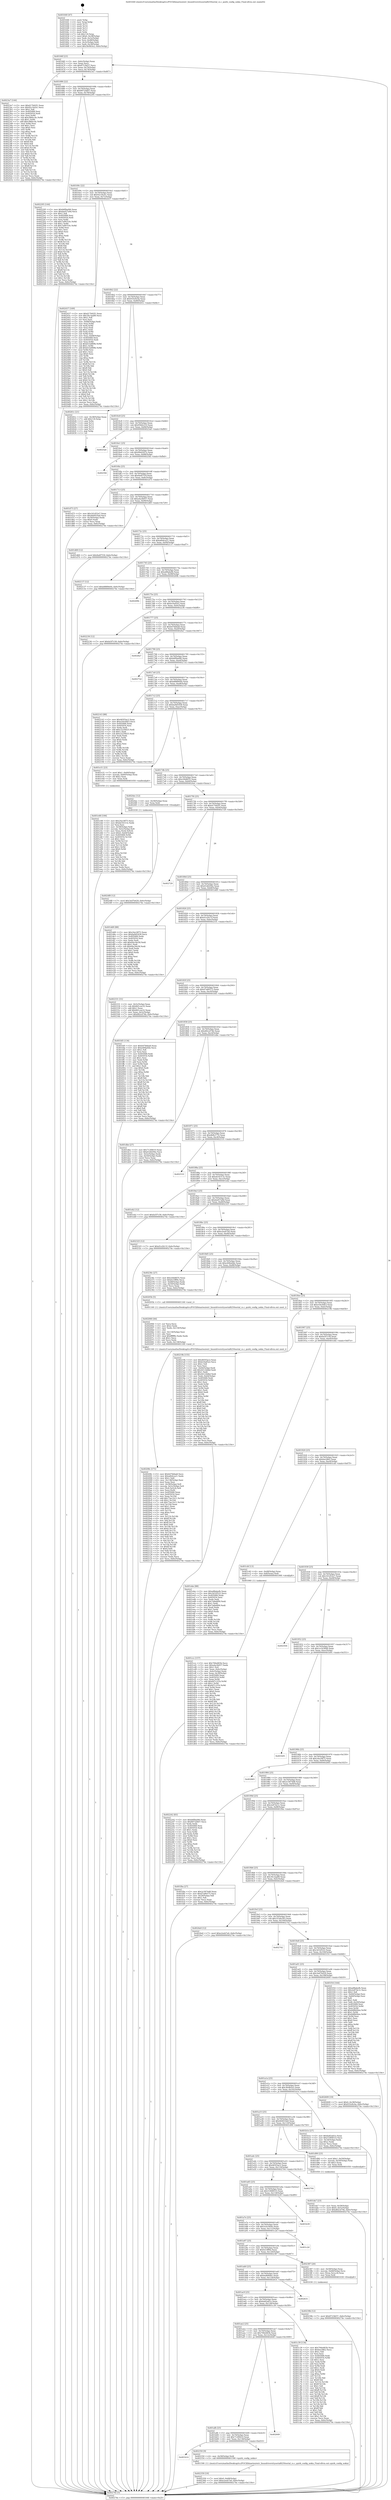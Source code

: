 digraph "0x401640" {
  label = "0x401640 (/mnt/c/Users/mathe/Desktop/tcc/POCII/binaries/extr_linuxdriversttyserial8250serial_cs.c_quirk_config_nokia_Final-ollvm.out::main(0))"
  labelloc = "t"
  node[shape=record]

  Entry [label="",width=0.3,height=0.3,shape=circle,fillcolor=black,style=filled]
  "0x40166f" [label="{
     0x40166f [23]\l
     | [instrs]\l
     &nbsp;&nbsp;0x40166f \<+3\>: mov -0x6c(%rbp),%eax\l
     &nbsp;&nbsp;0x401672 \<+2\>: mov %eax,%ecx\l
     &nbsp;&nbsp;0x401674 \<+6\>: sub $0x8723bf37,%ecx\l
     &nbsp;&nbsp;0x40167a \<+3\>: mov %eax,-0x70(%rbp)\l
     &nbsp;&nbsp;0x40167d \<+3\>: mov %ecx,-0x74(%rbp)\l
     &nbsp;&nbsp;0x401680 \<+6\>: je 00000000004023a7 \<main+0xd67\>\l
  }"]
  "0x4023a7" [label="{
     0x4023a7 [144]\l
     | [instrs]\l
     &nbsp;&nbsp;0x4023a7 \<+5\>: mov $0xd170d2f1,%eax\l
     &nbsp;&nbsp;0x4023ac \<+5\>: mov $0x92c54cb1,%ecx\l
     &nbsp;&nbsp;0x4023b1 \<+2\>: mov $0x1,%dl\l
     &nbsp;&nbsp;0x4023b3 \<+7\>: mov 0x405068,%esi\l
     &nbsp;&nbsp;0x4023ba \<+7\>: mov 0x405054,%edi\l
     &nbsp;&nbsp;0x4023c1 \<+3\>: mov %esi,%r8d\l
     &nbsp;&nbsp;0x4023c4 \<+7\>: sub $0xc98dcc4c,%r8d\l
     &nbsp;&nbsp;0x4023cb \<+4\>: sub $0x1,%r8d\l
     &nbsp;&nbsp;0x4023cf \<+7\>: add $0xc98dcc4c,%r8d\l
     &nbsp;&nbsp;0x4023d6 \<+4\>: imul %r8d,%esi\l
     &nbsp;&nbsp;0x4023da \<+3\>: and $0x1,%esi\l
     &nbsp;&nbsp;0x4023dd \<+3\>: cmp $0x0,%esi\l
     &nbsp;&nbsp;0x4023e0 \<+4\>: sete %r9b\l
     &nbsp;&nbsp;0x4023e4 \<+3\>: cmp $0xa,%edi\l
     &nbsp;&nbsp;0x4023e7 \<+4\>: setl %r10b\l
     &nbsp;&nbsp;0x4023eb \<+3\>: mov %r9b,%r11b\l
     &nbsp;&nbsp;0x4023ee \<+4\>: xor $0xff,%r11b\l
     &nbsp;&nbsp;0x4023f2 \<+3\>: mov %r10b,%bl\l
     &nbsp;&nbsp;0x4023f5 \<+3\>: xor $0xff,%bl\l
     &nbsp;&nbsp;0x4023f8 \<+3\>: xor $0x0,%dl\l
     &nbsp;&nbsp;0x4023fb \<+3\>: mov %r11b,%r14b\l
     &nbsp;&nbsp;0x4023fe \<+4\>: and $0x0,%r14b\l
     &nbsp;&nbsp;0x402402 \<+3\>: and %dl,%r9b\l
     &nbsp;&nbsp;0x402405 \<+3\>: mov %bl,%r15b\l
     &nbsp;&nbsp;0x402408 \<+4\>: and $0x0,%r15b\l
     &nbsp;&nbsp;0x40240c \<+3\>: and %dl,%r10b\l
     &nbsp;&nbsp;0x40240f \<+3\>: or %r9b,%r14b\l
     &nbsp;&nbsp;0x402412 \<+3\>: or %r10b,%r15b\l
     &nbsp;&nbsp;0x402415 \<+3\>: xor %r15b,%r14b\l
     &nbsp;&nbsp;0x402418 \<+3\>: or %bl,%r11b\l
     &nbsp;&nbsp;0x40241b \<+4\>: xor $0xff,%r11b\l
     &nbsp;&nbsp;0x40241f \<+3\>: or $0x0,%dl\l
     &nbsp;&nbsp;0x402422 \<+3\>: and %dl,%r11b\l
     &nbsp;&nbsp;0x402425 \<+3\>: or %r11b,%r14b\l
     &nbsp;&nbsp;0x402428 \<+4\>: test $0x1,%r14b\l
     &nbsp;&nbsp;0x40242c \<+3\>: cmovne %ecx,%eax\l
     &nbsp;&nbsp;0x40242f \<+3\>: mov %eax,-0x6c(%rbp)\l
     &nbsp;&nbsp;0x402432 \<+5\>: jmp 000000000040274e \<main+0x110e\>\l
  }"]
  "0x401686" [label="{
     0x401686 [22]\l
     | [instrs]\l
     &nbsp;&nbsp;0x401686 \<+5\>: jmp 000000000040168b \<main+0x4b\>\l
     &nbsp;&nbsp;0x40168b \<+3\>: mov -0x70(%rbp),%eax\l
     &nbsp;&nbsp;0x40168e \<+5\>: sub $0x8972d407,%eax\l
     &nbsp;&nbsp;0x401693 \<+3\>: mov %eax,-0x78(%rbp)\l
     &nbsp;&nbsp;0x401696 \<+6\>: je 0000000000402295 \<main+0xc55\>\l
  }"]
  Exit [label="",width=0.3,height=0.3,shape=circle,fillcolor=black,style=filled,peripheries=2]
  "0x402295" [label="{
     0x402295 [144]\l
     | [instrs]\l
     &nbsp;&nbsp;0x402295 \<+5\>: mov $0xb6f9ad46,%eax\l
     &nbsp;&nbsp;0x40229a \<+5\>: mov $0xded57a9d,%ecx\l
     &nbsp;&nbsp;0x40229f \<+2\>: mov $0x1,%dl\l
     &nbsp;&nbsp;0x4022a1 \<+7\>: mov 0x405068,%esi\l
     &nbsp;&nbsp;0x4022a8 \<+7\>: mov 0x405054,%edi\l
     &nbsp;&nbsp;0x4022af \<+3\>: mov %esi,%r8d\l
     &nbsp;&nbsp;0x4022b2 \<+7\>: add $0x7a99310c,%r8d\l
     &nbsp;&nbsp;0x4022b9 \<+4\>: sub $0x1,%r8d\l
     &nbsp;&nbsp;0x4022bd \<+7\>: sub $0x7a99310c,%r8d\l
     &nbsp;&nbsp;0x4022c4 \<+4\>: imul %r8d,%esi\l
     &nbsp;&nbsp;0x4022c8 \<+3\>: and $0x1,%esi\l
     &nbsp;&nbsp;0x4022cb \<+3\>: cmp $0x0,%esi\l
     &nbsp;&nbsp;0x4022ce \<+4\>: sete %r9b\l
     &nbsp;&nbsp;0x4022d2 \<+3\>: cmp $0xa,%edi\l
     &nbsp;&nbsp;0x4022d5 \<+4\>: setl %r10b\l
     &nbsp;&nbsp;0x4022d9 \<+3\>: mov %r9b,%r11b\l
     &nbsp;&nbsp;0x4022dc \<+4\>: xor $0xff,%r11b\l
     &nbsp;&nbsp;0x4022e0 \<+3\>: mov %r10b,%bl\l
     &nbsp;&nbsp;0x4022e3 \<+3\>: xor $0xff,%bl\l
     &nbsp;&nbsp;0x4022e6 \<+3\>: xor $0x0,%dl\l
     &nbsp;&nbsp;0x4022e9 \<+3\>: mov %r11b,%r14b\l
     &nbsp;&nbsp;0x4022ec \<+4\>: and $0x0,%r14b\l
     &nbsp;&nbsp;0x4022f0 \<+3\>: and %dl,%r9b\l
     &nbsp;&nbsp;0x4022f3 \<+3\>: mov %bl,%r15b\l
     &nbsp;&nbsp;0x4022f6 \<+4\>: and $0x0,%r15b\l
     &nbsp;&nbsp;0x4022fa \<+3\>: and %dl,%r10b\l
     &nbsp;&nbsp;0x4022fd \<+3\>: or %r9b,%r14b\l
     &nbsp;&nbsp;0x402300 \<+3\>: or %r10b,%r15b\l
     &nbsp;&nbsp;0x402303 \<+3\>: xor %r15b,%r14b\l
     &nbsp;&nbsp;0x402306 \<+3\>: or %bl,%r11b\l
     &nbsp;&nbsp;0x402309 \<+4\>: xor $0xff,%r11b\l
     &nbsp;&nbsp;0x40230d \<+3\>: or $0x0,%dl\l
     &nbsp;&nbsp;0x402310 \<+3\>: and %dl,%r11b\l
     &nbsp;&nbsp;0x402313 \<+3\>: or %r11b,%r14b\l
     &nbsp;&nbsp;0x402316 \<+4\>: test $0x1,%r14b\l
     &nbsp;&nbsp;0x40231a \<+3\>: cmovne %ecx,%eax\l
     &nbsp;&nbsp;0x40231d \<+3\>: mov %eax,-0x6c(%rbp)\l
     &nbsp;&nbsp;0x402320 \<+5\>: jmp 000000000040274e \<main+0x110e\>\l
  }"]
  "0x40169c" [label="{
     0x40169c [22]\l
     | [instrs]\l
     &nbsp;&nbsp;0x40169c \<+5\>: jmp 00000000004016a1 \<main+0x61\>\l
     &nbsp;&nbsp;0x4016a1 \<+3\>: mov -0x70(%rbp),%eax\l
     &nbsp;&nbsp;0x4016a4 \<+5\>: sub $0x92c54cb1,%eax\l
     &nbsp;&nbsp;0x4016a9 \<+3\>: mov %eax,-0x7c(%rbp)\l
     &nbsp;&nbsp;0x4016ac \<+6\>: je 0000000000402437 \<main+0xdf7\>\l
  }"]
  "0x4024f8" [label="{
     0x4024f8 [12]\l
     | [instrs]\l
     &nbsp;&nbsp;0x4024f8 \<+7\>: movl $0x3ed7b429,-0x6c(%rbp)\l
     &nbsp;&nbsp;0x4024ff \<+5\>: jmp 000000000040274e \<main+0x110e\>\l
  }"]
  "0x402437" [label="{
     0x402437 [169]\l
     | [instrs]\l
     &nbsp;&nbsp;0x402437 \<+5\>: mov $0xd170d2f1,%eax\l
     &nbsp;&nbsp;0x40243c \<+5\>: mov $0x30c3aa89,%ecx\l
     &nbsp;&nbsp;0x402441 \<+2\>: mov $0x1,%dl\l
     &nbsp;&nbsp;0x402443 \<+2\>: xor %esi,%esi\l
     &nbsp;&nbsp;0x402445 \<+3\>: mov -0x68(%rbp),%edi\l
     &nbsp;&nbsp;0x402448 \<+3\>: mov %esi,%r8d\l
     &nbsp;&nbsp;0x40244b \<+3\>: sub %edi,%r8d\l
     &nbsp;&nbsp;0x40244e \<+2\>: mov %esi,%edi\l
     &nbsp;&nbsp;0x402450 \<+3\>: sub $0x1,%edi\l
     &nbsp;&nbsp;0x402453 \<+3\>: add %edi,%r8d\l
     &nbsp;&nbsp;0x402456 \<+3\>: sub %r8d,%esi\l
     &nbsp;&nbsp;0x402459 \<+3\>: mov %esi,-0x68(%rbp)\l
     &nbsp;&nbsp;0x40245c \<+7\>: mov 0x405068,%esi\l
     &nbsp;&nbsp;0x402463 \<+7\>: mov 0x405054,%edi\l
     &nbsp;&nbsp;0x40246a \<+3\>: mov %esi,%r8d\l
     &nbsp;&nbsp;0x40246d \<+7\>: sub $0xb53a889b,%r8d\l
     &nbsp;&nbsp;0x402474 \<+4\>: sub $0x1,%r8d\l
     &nbsp;&nbsp;0x402478 \<+7\>: add $0xb53a889b,%r8d\l
     &nbsp;&nbsp;0x40247f \<+4\>: imul %r8d,%esi\l
     &nbsp;&nbsp;0x402483 \<+3\>: and $0x1,%esi\l
     &nbsp;&nbsp;0x402486 \<+3\>: cmp $0x0,%esi\l
     &nbsp;&nbsp;0x402489 \<+4\>: sete %r9b\l
     &nbsp;&nbsp;0x40248d \<+3\>: cmp $0xa,%edi\l
     &nbsp;&nbsp;0x402490 \<+4\>: setl %r10b\l
     &nbsp;&nbsp;0x402494 \<+3\>: mov %r9b,%r11b\l
     &nbsp;&nbsp;0x402497 \<+4\>: xor $0xff,%r11b\l
     &nbsp;&nbsp;0x40249b \<+3\>: mov %r10b,%bl\l
     &nbsp;&nbsp;0x40249e \<+3\>: xor $0xff,%bl\l
     &nbsp;&nbsp;0x4024a1 \<+3\>: xor $0x0,%dl\l
     &nbsp;&nbsp;0x4024a4 \<+3\>: mov %r11b,%r14b\l
     &nbsp;&nbsp;0x4024a7 \<+4\>: and $0x0,%r14b\l
     &nbsp;&nbsp;0x4024ab \<+3\>: and %dl,%r9b\l
     &nbsp;&nbsp;0x4024ae \<+3\>: mov %bl,%r15b\l
     &nbsp;&nbsp;0x4024b1 \<+4\>: and $0x0,%r15b\l
     &nbsp;&nbsp;0x4024b5 \<+3\>: and %dl,%r10b\l
     &nbsp;&nbsp;0x4024b8 \<+3\>: or %r9b,%r14b\l
     &nbsp;&nbsp;0x4024bb \<+3\>: or %r10b,%r15b\l
     &nbsp;&nbsp;0x4024be \<+3\>: xor %r15b,%r14b\l
     &nbsp;&nbsp;0x4024c1 \<+3\>: or %bl,%r11b\l
     &nbsp;&nbsp;0x4024c4 \<+4\>: xor $0xff,%r11b\l
     &nbsp;&nbsp;0x4024c8 \<+3\>: or $0x0,%dl\l
     &nbsp;&nbsp;0x4024cb \<+3\>: and %dl,%r11b\l
     &nbsp;&nbsp;0x4024ce \<+3\>: or %r11b,%r14b\l
     &nbsp;&nbsp;0x4024d1 \<+4\>: test $0x1,%r14b\l
     &nbsp;&nbsp;0x4024d5 \<+3\>: cmovne %ecx,%eax\l
     &nbsp;&nbsp;0x4024d8 \<+3\>: mov %eax,-0x6c(%rbp)\l
     &nbsp;&nbsp;0x4024db \<+5\>: jmp 000000000040274e \<main+0x110e\>\l
  }"]
  "0x4016b2" [label="{
     0x4016b2 [22]\l
     | [instrs]\l
     &nbsp;&nbsp;0x4016b2 \<+5\>: jmp 00000000004016b7 \<main+0x77\>\l
     &nbsp;&nbsp;0x4016b7 \<+3\>: mov -0x70(%rbp),%eax\l
     &nbsp;&nbsp;0x4016ba \<+5\>: sub $0x935e9c4a,%eax\l
     &nbsp;&nbsp;0x4016bf \<+3\>: mov %eax,-0x80(%rbp)\l
     &nbsp;&nbsp;0x4016c2 \<+6\>: je 000000000040261c \<main+0xfdc\>\l
  }"]
  "0x40239b" [label="{
     0x40239b [12]\l
     | [instrs]\l
     &nbsp;&nbsp;0x40239b \<+7\>: movl $0x8723bf37,-0x6c(%rbp)\l
     &nbsp;&nbsp;0x4023a2 \<+5\>: jmp 000000000040274e \<main+0x110e\>\l
  }"]
  "0x40261c" [label="{
     0x40261c [21]\l
     | [instrs]\l
     &nbsp;&nbsp;0x40261c \<+3\>: mov -0x38(%rbp),%eax\l
     &nbsp;&nbsp;0x40261f \<+7\>: add $0x118,%rsp\l
     &nbsp;&nbsp;0x402626 \<+1\>: pop %rbx\l
     &nbsp;&nbsp;0x402627 \<+2\>: pop %r12\l
     &nbsp;&nbsp;0x402629 \<+2\>: pop %r13\l
     &nbsp;&nbsp;0x40262b \<+2\>: pop %r14\l
     &nbsp;&nbsp;0x40262d \<+2\>: pop %r15\l
     &nbsp;&nbsp;0x40262f \<+1\>: pop %rbp\l
     &nbsp;&nbsp;0x402630 \<+1\>: ret\l
  }"]
  "0x4016c8" [label="{
     0x4016c8 [25]\l
     | [instrs]\l
     &nbsp;&nbsp;0x4016c8 \<+5\>: jmp 00000000004016cd \<main+0x8d\>\l
     &nbsp;&nbsp;0x4016cd \<+3\>: mov -0x70(%rbp),%eax\l
     &nbsp;&nbsp;0x4016d0 \<+5\>: sub $0x95bfe210,%eax\l
     &nbsp;&nbsp;0x4016d5 \<+6\>: mov %eax,-0x84(%rbp)\l
     &nbsp;&nbsp;0x4016db \<+6\>: je 00000000004025a0 \<main+0xf60\>\l
  }"]
  "0x402359" [label="{
     0x402359 [19]\l
     | [instrs]\l
     &nbsp;&nbsp;0x402359 \<+7\>: movl $0x0,-0x68(%rbp)\l
     &nbsp;&nbsp;0x402360 \<+7\>: movl $0xe2eeb7a0,-0x6c(%rbp)\l
     &nbsp;&nbsp;0x402367 \<+5\>: jmp 000000000040274e \<main+0x110e\>\l
  }"]
  "0x4025a0" [label="{
     0x4025a0\l
  }", style=dashed]
  "0x4016e1" [label="{
     0x4016e1 [25]\l
     | [instrs]\l
     &nbsp;&nbsp;0x4016e1 \<+5\>: jmp 00000000004016e6 \<main+0xa6\>\l
     &nbsp;&nbsp;0x4016e6 \<+3\>: mov -0x70(%rbp),%eax\l
     &nbsp;&nbsp;0x4016e9 \<+5\>: sub $0x99e0207e,%eax\l
     &nbsp;&nbsp;0x4016ee \<+6\>: mov %eax,-0x88(%rbp)\l
     &nbsp;&nbsp;0x4016f4 \<+6\>: je 00000000004025fd \<main+0xfbd\>\l
  }"]
  "0x401b14" [label="{
     0x401b14\l
  }", style=dashed]
  "0x4025fd" [label="{
     0x4025fd\l
  }", style=dashed]
  "0x4016fa" [label="{
     0x4016fa [25]\l
     | [instrs]\l
     &nbsp;&nbsp;0x4016fa \<+5\>: jmp 00000000004016ff \<main+0xbf\>\l
     &nbsp;&nbsp;0x4016ff \<+3\>: mov -0x70(%rbp),%eax\l
     &nbsp;&nbsp;0x401702 \<+5\>: sub $0x9a4f755f,%eax\l
     &nbsp;&nbsp;0x401707 \<+6\>: mov %eax,-0x8c(%rbp)\l
     &nbsp;&nbsp;0x40170d \<+6\>: je 0000000000401d75 \<main+0x735\>\l
  }"]
  "0x402350" [label="{
     0x402350 [9]\l
     | [instrs]\l
     &nbsp;&nbsp;0x402350 \<+4\>: mov -0x58(%rbp),%rdi\l
     &nbsp;&nbsp;0x402354 \<+5\>: call 0000000000401590 \<quirk_config_nokia\>\l
     | [calls]\l
     &nbsp;&nbsp;0x401590 \{1\} (/mnt/c/Users/mathe/Desktop/tcc/POCII/binaries/extr_linuxdriversttyserial8250serial_cs.c_quirk_config_nokia_Final-ollvm.out::quirk_config_nokia)\l
  }"]
  "0x401d75" [label="{
     0x401d75 [27]\l
     | [instrs]\l
     &nbsp;&nbsp;0x401d75 \<+5\>: mov $0x161d52e7,%eax\l
     &nbsp;&nbsp;0x401d7a \<+5\>: mov $0x464910a9,%ecx\l
     &nbsp;&nbsp;0x401d7f \<+3\>: mov -0x30(%rbp),%edx\l
     &nbsp;&nbsp;0x401d82 \<+3\>: cmp $0x0,%edx\l
     &nbsp;&nbsp;0x401d85 \<+3\>: cmove %ecx,%eax\l
     &nbsp;&nbsp;0x401d88 \<+3\>: mov %eax,-0x6c(%rbp)\l
     &nbsp;&nbsp;0x401d8b \<+5\>: jmp 000000000040274e \<main+0x110e\>\l
  }"]
  "0x401713" [label="{
     0x401713 [25]\l
     | [instrs]\l
     &nbsp;&nbsp;0x401713 \<+5\>: jmp 0000000000401718 \<main+0xd8\>\l
     &nbsp;&nbsp;0x401718 \<+3\>: mov -0x70(%rbp),%eax\l
     &nbsp;&nbsp;0x40171b \<+5\>: sub $0xa4a3b057,%eax\l
     &nbsp;&nbsp;0x401720 \<+6\>: mov %eax,-0x90(%rbp)\l
     &nbsp;&nbsp;0x401726 \<+6\>: je 0000000000401d69 \<main+0x729\>\l
  }"]
  "0x401afb" [label="{
     0x401afb [25]\l
     | [instrs]\l
     &nbsp;&nbsp;0x401afb \<+5\>: jmp 0000000000401b00 \<main+0x4c0\>\l
     &nbsp;&nbsp;0x401b00 \<+3\>: mov -0x70(%rbp),%eax\l
     &nbsp;&nbsp;0x401b03 \<+5\>: sub $0x712f0610,%eax\l
     &nbsp;&nbsp;0x401b08 \<+6\>: mov %eax,-0x130(%rbp)\l
     &nbsp;&nbsp;0x401b0e \<+6\>: je 0000000000402350 \<main+0xd10\>\l
  }"]
  "0x401d69" [label="{
     0x401d69 [12]\l
     | [instrs]\l
     &nbsp;&nbsp;0x401d69 \<+7\>: movl $0x9a4f755f,-0x6c(%rbp)\l
     &nbsp;&nbsp;0x401d70 \<+5\>: jmp 000000000040274e \<main+0x110e\>\l
  }"]
  "0x40172c" [label="{
     0x40172c [25]\l
     | [instrs]\l
     &nbsp;&nbsp;0x40172c \<+5\>: jmp 0000000000401731 \<main+0xf1\>\l
     &nbsp;&nbsp;0x401731 \<+3\>: mov -0x70(%rbp),%eax\l
     &nbsp;&nbsp;0x401734 \<+5\>: sub $0xa6b4ca21,%eax\l
     &nbsp;&nbsp;0x401739 \<+6\>: mov %eax,-0x94(%rbp)\l
     &nbsp;&nbsp;0x40173f \<+6\>: je 0000000000402137 \<main+0xaf7\>\l
  }"]
  "0x402649" [label="{
     0x402649\l
  }", style=dashed]
  "0x402137" [label="{
     0x402137 [12]\l
     | [instrs]\l
     &nbsp;&nbsp;0x402137 \<+7\>: movl $0xb8889e64,-0x6c(%rbp)\l
     &nbsp;&nbsp;0x40213e \<+5\>: jmp 000000000040274e \<main+0x110e\>\l
  }"]
  "0x401745" [label="{
     0x401745 [25]\l
     | [instrs]\l
     &nbsp;&nbsp;0x401745 \<+5\>: jmp 000000000040174a \<main+0x10a\>\l
     &nbsp;&nbsp;0x40174a \<+3\>: mov -0x70(%rbp),%eax\l
     &nbsp;&nbsp;0x40174d \<+5\>: sub $0xa88abefb,%eax\l
     &nbsp;&nbsp;0x401752 \<+6\>: mov %eax,-0x98(%rbp)\l
     &nbsp;&nbsp;0x401758 \<+6\>: je 000000000040269b \<main+0x105b\>\l
  }"]
  "0x40208c" [label="{
     0x40208c [171]\l
     | [instrs]\l
     &nbsp;&nbsp;0x40208c \<+5\>: mov $0xb47bbba8,%ecx\l
     &nbsp;&nbsp;0x402091 \<+5\>: mov $0xa6b4ca21,%edx\l
     &nbsp;&nbsp;0x402096 \<+3\>: mov $0x1,%dil\l
     &nbsp;&nbsp;0x402099 \<+6\>: mov -0x138(%rbp),%esi\l
     &nbsp;&nbsp;0x40209f \<+3\>: imul %eax,%esi\l
     &nbsp;&nbsp;0x4020a2 \<+4\>: mov -0x58(%rbp),%r8\l
     &nbsp;&nbsp;0x4020a6 \<+4\>: movslq -0x5c(%rbp),%r9\l
     &nbsp;&nbsp;0x4020aa \<+4\>: mov (%r8,%r9,8),%r8\l
     &nbsp;&nbsp;0x4020ae \<+3\>: mov %esi,(%r8)\l
     &nbsp;&nbsp;0x4020b1 \<+7\>: mov 0x405068,%eax\l
     &nbsp;&nbsp;0x4020b8 \<+7\>: mov 0x405054,%esi\l
     &nbsp;&nbsp;0x4020bf \<+3\>: mov %eax,%r10d\l
     &nbsp;&nbsp;0x4020c2 \<+7\>: add $0x73ac1b11,%r10d\l
     &nbsp;&nbsp;0x4020c9 \<+4\>: sub $0x1,%r10d\l
     &nbsp;&nbsp;0x4020cd \<+7\>: sub $0x73ac1b11,%r10d\l
     &nbsp;&nbsp;0x4020d4 \<+4\>: imul %r10d,%eax\l
     &nbsp;&nbsp;0x4020d8 \<+3\>: and $0x1,%eax\l
     &nbsp;&nbsp;0x4020db \<+3\>: cmp $0x0,%eax\l
     &nbsp;&nbsp;0x4020de \<+4\>: sete %r11b\l
     &nbsp;&nbsp;0x4020e2 \<+3\>: cmp $0xa,%esi\l
     &nbsp;&nbsp;0x4020e5 \<+3\>: setl %bl\l
     &nbsp;&nbsp;0x4020e8 \<+3\>: mov %r11b,%r14b\l
     &nbsp;&nbsp;0x4020eb \<+4\>: xor $0xff,%r14b\l
     &nbsp;&nbsp;0x4020ef \<+3\>: mov %bl,%r15b\l
     &nbsp;&nbsp;0x4020f2 \<+4\>: xor $0xff,%r15b\l
     &nbsp;&nbsp;0x4020f6 \<+4\>: xor $0x0,%dil\l
     &nbsp;&nbsp;0x4020fa \<+3\>: mov %r14b,%r12b\l
     &nbsp;&nbsp;0x4020fd \<+4\>: and $0x0,%r12b\l
     &nbsp;&nbsp;0x402101 \<+3\>: and %dil,%r11b\l
     &nbsp;&nbsp;0x402104 \<+3\>: mov %r15b,%r13b\l
     &nbsp;&nbsp;0x402107 \<+4\>: and $0x0,%r13b\l
     &nbsp;&nbsp;0x40210b \<+3\>: and %dil,%bl\l
     &nbsp;&nbsp;0x40210e \<+3\>: or %r11b,%r12b\l
     &nbsp;&nbsp;0x402111 \<+3\>: or %bl,%r13b\l
     &nbsp;&nbsp;0x402114 \<+3\>: xor %r13b,%r12b\l
     &nbsp;&nbsp;0x402117 \<+3\>: or %r15b,%r14b\l
     &nbsp;&nbsp;0x40211a \<+4\>: xor $0xff,%r14b\l
     &nbsp;&nbsp;0x40211e \<+4\>: or $0x0,%dil\l
     &nbsp;&nbsp;0x402122 \<+3\>: and %dil,%r14b\l
     &nbsp;&nbsp;0x402125 \<+3\>: or %r14b,%r12b\l
     &nbsp;&nbsp;0x402128 \<+4\>: test $0x1,%r12b\l
     &nbsp;&nbsp;0x40212c \<+3\>: cmovne %edx,%ecx\l
     &nbsp;&nbsp;0x40212f \<+3\>: mov %ecx,-0x6c(%rbp)\l
     &nbsp;&nbsp;0x402132 \<+5\>: jmp 000000000040274e \<main+0x110e\>\l
  }"]
  "0x40269b" [label="{
     0x40269b\l
  }", style=dashed]
  "0x40175e" [label="{
     0x40175e [25]\l
     | [instrs]\l
     &nbsp;&nbsp;0x40175e \<+5\>: jmp 0000000000401763 \<main+0x123\>\l
     &nbsp;&nbsp;0x401763 \<+3\>: mov -0x70(%rbp),%eax\l
     &nbsp;&nbsp;0x401766 \<+5\>: sub $0xb16af5e2,%eax\l
     &nbsp;&nbsp;0x40176b \<+6\>: mov %eax,-0x9c(%rbp)\l
     &nbsp;&nbsp;0x401771 \<+6\>: je 0000000000402236 \<main+0xbf6\>\l
  }"]
  "0x402060" [label="{
     0x402060 [44]\l
     | [instrs]\l
     &nbsp;&nbsp;0x402060 \<+2\>: xor %ecx,%ecx\l
     &nbsp;&nbsp;0x402062 \<+5\>: mov $0x2,%edx\l
     &nbsp;&nbsp;0x402067 \<+6\>: mov %edx,-0x134(%rbp)\l
     &nbsp;&nbsp;0x40206d \<+1\>: cltd\l
     &nbsp;&nbsp;0x40206e \<+6\>: mov -0x134(%rbp),%esi\l
     &nbsp;&nbsp;0x402074 \<+2\>: idiv %esi\l
     &nbsp;&nbsp;0x402076 \<+6\>: imul $0xfffffffe,%edx,%edx\l
     &nbsp;&nbsp;0x40207c \<+3\>: sub $0x1,%ecx\l
     &nbsp;&nbsp;0x40207f \<+2\>: sub %ecx,%edx\l
     &nbsp;&nbsp;0x402081 \<+6\>: mov %edx,-0x138(%rbp)\l
     &nbsp;&nbsp;0x402087 \<+5\>: call 0000000000401160 \<next_i\>\l
     | [calls]\l
     &nbsp;&nbsp;0x401160 \{1\} (/mnt/c/Users/mathe/Desktop/tcc/POCII/binaries/extr_linuxdriversttyserial8250serial_cs.c_quirk_config_nokia_Final-ollvm.out::next_i)\l
  }"]
  "0x402236" [label="{
     0x402236 [12]\l
     | [instrs]\l
     &nbsp;&nbsp;0x402236 \<+7\>: movl $0xfa5f7c58,-0x6c(%rbp)\l
     &nbsp;&nbsp;0x40223d \<+5\>: jmp 000000000040274e \<main+0x110e\>\l
  }"]
  "0x401777" [label="{
     0x401777 [25]\l
     | [instrs]\l
     &nbsp;&nbsp;0x401777 \<+5\>: jmp 000000000040177c \<main+0x13c\>\l
     &nbsp;&nbsp;0x40177c \<+3\>: mov -0x70(%rbp),%eax\l
     &nbsp;&nbsp;0x40177f \<+5\>: sub $0xb47bbba8,%eax\l
     &nbsp;&nbsp;0x401784 \<+6\>: mov %eax,-0xa0(%rbp)\l
     &nbsp;&nbsp;0x40178a \<+6\>: je 00000000004026a7 \<main+0x1067\>\l
  }"]
  "0x401e48" [label="{
     0x401e48 [106]\l
     | [instrs]\l
     &nbsp;&nbsp;0x401e48 \<+5\>: mov $0x24a18f75,%ecx\l
     &nbsp;&nbsp;0x401e4d \<+5\>: mov $0xde54313c,%edx\l
     &nbsp;&nbsp;0x401e52 \<+2\>: xor %esi,%esi\l
     &nbsp;&nbsp;0x401e54 \<+4\>: mov -0x58(%rbp),%rdi\l
     &nbsp;&nbsp;0x401e58 \<+4\>: movslq -0x5c(%rbp),%r8\l
     &nbsp;&nbsp;0x401e5c \<+4\>: mov %rax,(%rdi,%r8,8)\l
     &nbsp;&nbsp;0x401e60 \<+7\>: movl $0x0,-0x64(%rbp)\l
     &nbsp;&nbsp;0x401e67 \<+8\>: mov 0x405068,%r9d\l
     &nbsp;&nbsp;0x401e6f \<+8\>: mov 0x405054,%r10d\l
     &nbsp;&nbsp;0x401e77 \<+3\>: sub $0x1,%esi\l
     &nbsp;&nbsp;0x401e7a \<+3\>: mov %r9d,%r11d\l
     &nbsp;&nbsp;0x401e7d \<+3\>: add %esi,%r11d\l
     &nbsp;&nbsp;0x401e80 \<+4\>: imul %r11d,%r9d\l
     &nbsp;&nbsp;0x401e84 \<+4\>: and $0x1,%r9d\l
     &nbsp;&nbsp;0x401e88 \<+4\>: cmp $0x0,%r9d\l
     &nbsp;&nbsp;0x401e8c \<+3\>: sete %bl\l
     &nbsp;&nbsp;0x401e8f \<+4\>: cmp $0xa,%r10d\l
     &nbsp;&nbsp;0x401e93 \<+4\>: setl %r14b\l
     &nbsp;&nbsp;0x401e97 \<+3\>: mov %bl,%r15b\l
     &nbsp;&nbsp;0x401e9a \<+3\>: and %r14b,%r15b\l
     &nbsp;&nbsp;0x401e9d \<+3\>: xor %r14b,%bl\l
     &nbsp;&nbsp;0x401ea0 \<+3\>: or %bl,%r15b\l
     &nbsp;&nbsp;0x401ea3 \<+4\>: test $0x1,%r15b\l
     &nbsp;&nbsp;0x401ea7 \<+3\>: cmovne %edx,%ecx\l
     &nbsp;&nbsp;0x401eaa \<+3\>: mov %ecx,-0x6c(%rbp)\l
     &nbsp;&nbsp;0x401ead \<+5\>: jmp 000000000040274e \<main+0x110e\>\l
  }"]
  "0x4026a7" [label="{
     0x4026a7\l
  }", style=dashed]
  "0x401790" [label="{
     0x401790 [25]\l
     | [instrs]\l
     &nbsp;&nbsp;0x401790 \<+5\>: jmp 0000000000401795 \<main+0x155\>\l
     &nbsp;&nbsp;0x401795 \<+3\>: mov -0x70(%rbp),%eax\l
     &nbsp;&nbsp;0x401798 \<+5\>: sub $0xb6f9ad46,%eax\l
     &nbsp;&nbsp;0x40179d \<+6\>: mov %eax,-0xa4(%rbp)\l
     &nbsp;&nbsp;0x4017a3 \<+6\>: je 000000000040271d \<main+0x10dd\>\l
  }"]
  "0x401da7" [label="{
     0x401da7 [23]\l
     | [instrs]\l
     &nbsp;&nbsp;0x401da7 \<+4\>: mov %rax,-0x58(%rbp)\l
     &nbsp;&nbsp;0x401dab \<+7\>: movl $0x0,-0x5c(%rbp)\l
     &nbsp;&nbsp;0x401db2 \<+7\>: movl $0xd82cd74b,-0x6c(%rbp)\l
     &nbsp;&nbsp;0x401db9 \<+5\>: jmp 000000000040274e \<main+0x110e\>\l
  }"]
  "0x40271d" [label="{
     0x40271d\l
  }", style=dashed]
  "0x4017a9" [label="{
     0x4017a9 [25]\l
     | [instrs]\l
     &nbsp;&nbsp;0x4017a9 \<+5\>: jmp 00000000004017ae \<main+0x16e\>\l
     &nbsp;&nbsp;0x4017ae \<+3\>: mov -0x70(%rbp),%eax\l
     &nbsp;&nbsp;0x4017b1 \<+5\>: sub $0xb8889e64,%eax\l
     &nbsp;&nbsp;0x4017b6 \<+6\>: mov %eax,-0xa8(%rbp)\l
     &nbsp;&nbsp;0x4017bc \<+6\>: je 0000000000402143 \<main+0xb03\>\l
  }"]
  "0x401ccc" [label="{
     0x401ccc [157]\l
     | [instrs]\l
     &nbsp;&nbsp;0x401ccc \<+5\>: mov $0x706e683b,%ecx\l
     &nbsp;&nbsp;0x401cd1 \<+5\>: mov $0xa4a3b057,%edx\l
     &nbsp;&nbsp;0x401cd6 \<+3\>: mov $0x1,%sil\l
     &nbsp;&nbsp;0x401cd9 \<+3\>: mov %eax,-0x4c(%rbp)\l
     &nbsp;&nbsp;0x401cdc \<+3\>: mov -0x4c(%rbp),%eax\l
     &nbsp;&nbsp;0x401cdf \<+3\>: mov %eax,-0x30(%rbp)\l
     &nbsp;&nbsp;0x401ce2 \<+7\>: mov 0x405068,%eax\l
     &nbsp;&nbsp;0x401ce9 \<+8\>: mov 0x405054,%r8d\l
     &nbsp;&nbsp;0x401cf1 \<+3\>: mov %eax,%r9d\l
     &nbsp;&nbsp;0x401cf4 \<+7\>: add $0x6d7c1f1b,%r9d\l
     &nbsp;&nbsp;0x401cfb \<+4\>: sub $0x1,%r9d\l
     &nbsp;&nbsp;0x401cff \<+7\>: sub $0x6d7c1f1b,%r9d\l
     &nbsp;&nbsp;0x401d06 \<+4\>: imul %r9d,%eax\l
     &nbsp;&nbsp;0x401d0a \<+3\>: and $0x1,%eax\l
     &nbsp;&nbsp;0x401d0d \<+3\>: cmp $0x0,%eax\l
     &nbsp;&nbsp;0x401d10 \<+4\>: sete %r10b\l
     &nbsp;&nbsp;0x401d14 \<+4\>: cmp $0xa,%r8d\l
     &nbsp;&nbsp;0x401d18 \<+4\>: setl %r11b\l
     &nbsp;&nbsp;0x401d1c \<+3\>: mov %r10b,%bl\l
     &nbsp;&nbsp;0x401d1f \<+3\>: xor $0xff,%bl\l
     &nbsp;&nbsp;0x401d22 \<+3\>: mov %r11b,%r14b\l
     &nbsp;&nbsp;0x401d25 \<+4\>: xor $0xff,%r14b\l
     &nbsp;&nbsp;0x401d29 \<+4\>: xor $0x0,%sil\l
     &nbsp;&nbsp;0x401d2d \<+3\>: mov %bl,%r15b\l
     &nbsp;&nbsp;0x401d30 \<+4\>: and $0x0,%r15b\l
     &nbsp;&nbsp;0x401d34 \<+3\>: and %sil,%r10b\l
     &nbsp;&nbsp;0x401d37 \<+3\>: mov %r14b,%r12b\l
     &nbsp;&nbsp;0x401d3a \<+4\>: and $0x0,%r12b\l
     &nbsp;&nbsp;0x401d3e \<+3\>: and %sil,%r11b\l
     &nbsp;&nbsp;0x401d41 \<+3\>: or %r10b,%r15b\l
     &nbsp;&nbsp;0x401d44 \<+3\>: or %r11b,%r12b\l
     &nbsp;&nbsp;0x401d47 \<+3\>: xor %r12b,%r15b\l
     &nbsp;&nbsp;0x401d4a \<+3\>: or %r14b,%bl\l
     &nbsp;&nbsp;0x401d4d \<+3\>: xor $0xff,%bl\l
     &nbsp;&nbsp;0x401d50 \<+4\>: or $0x0,%sil\l
     &nbsp;&nbsp;0x401d54 \<+3\>: and %sil,%bl\l
     &nbsp;&nbsp;0x401d57 \<+3\>: or %bl,%r15b\l
     &nbsp;&nbsp;0x401d5a \<+4\>: test $0x1,%r15b\l
     &nbsp;&nbsp;0x401d5e \<+3\>: cmovne %edx,%ecx\l
     &nbsp;&nbsp;0x401d61 \<+3\>: mov %ecx,-0x6c(%rbp)\l
     &nbsp;&nbsp;0x401d64 \<+5\>: jmp 000000000040274e \<main+0x110e\>\l
  }"]
  "0x402143" [label="{
     0x402143 [88]\l
     | [instrs]\l
     &nbsp;&nbsp;0x402143 \<+5\>: mov $0x465f3ac2,%eax\l
     &nbsp;&nbsp;0x402148 \<+5\>: mov $0xe54c64b3,%ecx\l
     &nbsp;&nbsp;0x40214d \<+7\>: mov 0x405068,%edx\l
     &nbsp;&nbsp;0x402154 \<+7\>: mov 0x405054,%esi\l
     &nbsp;&nbsp;0x40215b \<+2\>: mov %edx,%edi\l
     &nbsp;&nbsp;0x40215d \<+6\>: add $0xc5229425,%edi\l
     &nbsp;&nbsp;0x402163 \<+3\>: sub $0x1,%edi\l
     &nbsp;&nbsp;0x402166 \<+6\>: sub $0xc5229425,%edi\l
     &nbsp;&nbsp;0x40216c \<+3\>: imul %edi,%edx\l
     &nbsp;&nbsp;0x40216f \<+3\>: and $0x1,%edx\l
     &nbsp;&nbsp;0x402172 \<+3\>: cmp $0x0,%edx\l
     &nbsp;&nbsp;0x402175 \<+4\>: sete %r8b\l
     &nbsp;&nbsp;0x402179 \<+3\>: cmp $0xa,%esi\l
     &nbsp;&nbsp;0x40217c \<+4\>: setl %r9b\l
     &nbsp;&nbsp;0x402180 \<+3\>: mov %r8b,%r10b\l
     &nbsp;&nbsp;0x402183 \<+3\>: and %r9b,%r10b\l
     &nbsp;&nbsp;0x402186 \<+3\>: xor %r9b,%r8b\l
     &nbsp;&nbsp;0x402189 \<+3\>: or %r8b,%r10b\l
     &nbsp;&nbsp;0x40218c \<+4\>: test $0x1,%r10b\l
     &nbsp;&nbsp;0x402190 \<+3\>: cmovne %ecx,%eax\l
     &nbsp;&nbsp;0x402193 \<+3\>: mov %eax,-0x6c(%rbp)\l
     &nbsp;&nbsp;0x402196 \<+5\>: jmp 000000000040274e \<main+0x110e\>\l
  }"]
  "0x4017c2" [label="{
     0x4017c2 [25]\l
     | [instrs]\l
     &nbsp;&nbsp;0x4017c2 \<+5\>: jmp 00000000004017c7 \<main+0x187\>\l
     &nbsp;&nbsp;0x4017c7 \<+3\>: mov -0x70(%rbp),%eax\l
     &nbsp;&nbsp;0x4017ca \<+5\>: sub $0xba9d5458,%eax\l
     &nbsp;&nbsp;0x4017cf \<+6\>: mov %eax,-0xac(%rbp)\l
     &nbsp;&nbsp;0x4017d5 \<+6\>: je 0000000000401e31 \<main+0x7f1\>\l
  }"]
  "0x401ae2" [label="{
     0x401ae2 [25]\l
     | [instrs]\l
     &nbsp;&nbsp;0x401ae2 \<+5\>: jmp 0000000000401ae7 \<main+0x4a7\>\l
     &nbsp;&nbsp;0x401ae7 \<+3\>: mov -0x70(%rbp),%eax\l
     &nbsp;&nbsp;0x401aea \<+5\>: sub $0x706e683b,%eax\l
     &nbsp;&nbsp;0x401aef \<+6\>: mov %eax,-0x12c(%rbp)\l
     &nbsp;&nbsp;0x401af5 \<+6\>: je 0000000000402649 \<main+0x1009\>\l
  }"]
  "0x401e31" [label="{
     0x401e31 [23]\l
     | [instrs]\l
     &nbsp;&nbsp;0x401e31 \<+7\>: movl $0x1,-0x60(%rbp)\l
     &nbsp;&nbsp;0x401e38 \<+4\>: movslq -0x60(%rbp),%rax\l
     &nbsp;&nbsp;0x401e3c \<+4\>: shl $0x2,%rax\l
     &nbsp;&nbsp;0x401e40 \<+3\>: mov %rax,%rdi\l
     &nbsp;&nbsp;0x401e43 \<+5\>: call 0000000000401050 \<malloc@plt\>\l
     | [calls]\l
     &nbsp;&nbsp;0x401050 \{1\} (unknown)\l
  }"]
  "0x4017db" [label="{
     0x4017db [25]\l
     | [instrs]\l
     &nbsp;&nbsp;0x4017db \<+5\>: jmp 00000000004017e0 \<main+0x1a0\>\l
     &nbsp;&nbsp;0x4017e0 \<+3\>: mov -0x70(%rbp),%eax\l
     &nbsp;&nbsp;0x4017e3 \<+5\>: sub $0xc04d6f35,%eax\l
     &nbsp;&nbsp;0x4017e8 \<+6\>: mov %eax,-0xb0(%rbp)\l
     &nbsp;&nbsp;0x4017ee \<+6\>: je 00000000004024ec \<main+0xeac\>\l
  }"]
  "0x401c39" [label="{
     0x401c39 [134]\l
     | [instrs]\l
     &nbsp;&nbsp;0x401c39 \<+5\>: mov $0x706e683b,%eax\l
     &nbsp;&nbsp;0x401c3e \<+5\>: mov $0xfee2862,%ecx\l
     &nbsp;&nbsp;0x401c43 \<+2\>: mov $0x1,%dl\l
     &nbsp;&nbsp;0x401c45 \<+2\>: xor %esi,%esi\l
     &nbsp;&nbsp;0x401c47 \<+7\>: mov 0x405068,%edi\l
     &nbsp;&nbsp;0x401c4e \<+8\>: mov 0x405054,%r8d\l
     &nbsp;&nbsp;0x401c56 \<+3\>: sub $0x1,%esi\l
     &nbsp;&nbsp;0x401c59 \<+3\>: mov %edi,%r9d\l
     &nbsp;&nbsp;0x401c5c \<+3\>: add %esi,%r9d\l
     &nbsp;&nbsp;0x401c5f \<+4\>: imul %r9d,%edi\l
     &nbsp;&nbsp;0x401c63 \<+3\>: and $0x1,%edi\l
     &nbsp;&nbsp;0x401c66 \<+3\>: cmp $0x0,%edi\l
     &nbsp;&nbsp;0x401c69 \<+4\>: sete %r10b\l
     &nbsp;&nbsp;0x401c6d \<+4\>: cmp $0xa,%r8d\l
     &nbsp;&nbsp;0x401c71 \<+4\>: setl %r11b\l
     &nbsp;&nbsp;0x401c75 \<+3\>: mov %r10b,%bl\l
     &nbsp;&nbsp;0x401c78 \<+3\>: xor $0xff,%bl\l
     &nbsp;&nbsp;0x401c7b \<+3\>: mov %r11b,%r14b\l
     &nbsp;&nbsp;0x401c7e \<+4\>: xor $0xff,%r14b\l
     &nbsp;&nbsp;0x401c82 \<+3\>: xor $0x1,%dl\l
     &nbsp;&nbsp;0x401c85 \<+3\>: mov %bl,%r15b\l
     &nbsp;&nbsp;0x401c88 \<+4\>: and $0xff,%r15b\l
     &nbsp;&nbsp;0x401c8c \<+3\>: and %dl,%r10b\l
     &nbsp;&nbsp;0x401c8f \<+3\>: mov %r14b,%r12b\l
     &nbsp;&nbsp;0x401c92 \<+4\>: and $0xff,%r12b\l
     &nbsp;&nbsp;0x401c96 \<+3\>: and %dl,%r11b\l
     &nbsp;&nbsp;0x401c99 \<+3\>: or %r10b,%r15b\l
     &nbsp;&nbsp;0x401c9c \<+3\>: or %r11b,%r12b\l
     &nbsp;&nbsp;0x401c9f \<+3\>: xor %r12b,%r15b\l
     &nbsp;&nbsp;0x401ca2 \<+3\>: or %r14b,%bl\l
     &nbsp;&nbsp;0x401ca5 \<+3\>: xor $0xff,%bl\l
     &nbsp;&nbsp;0x401ca8 \<+3\>: or $0x1,%dl\l
     &nbsp;&nbsp;0x401cab \<+2\>: and %dl,%bl\l
     &nbsp;&nbsp;0x401cad \<+3\>: or %bl,%r15b\l
     &nbsp;&nbsp;0x401cb0 \<+4\>: test $0x1,%r15b\l
     &nbsp;&nbsp;0x401cb4 \<+3\>: cmovne %ecx,%eax\l
     &nbsp;&nbsp;0x401cb7 \<+3\>: mov %eax,-0x6c(%rbp)\l
     &nbsp;&nbsp;0x401cba \<+5\>: jmp 000000000040274e \<main+0x110e\>\l
  }"]
  "0x4024ec" [label="{
     0x4024ec [12]\l
     | [instrs]\l
     &nbsp;&nbsp;0x4024ec \<+4\>: mov -0x58(%rbp),%rax\l
     &nbsp;&nbsp;0x4024f0 \<+3\>: mov %rax,%rdi\l
     &nbsp;&nbsp;0x4024f3 \<+5\>: call 0000000000401030 \<free@plt\>\l
     | [calls]\l
     &nbsp;&nbsp;0x401030 \{1\} (unknown)\l
  }"]
  "0x4017f4" [label="{
     0x4017f4 [25]\l
     | [instrs]\l
     &nbsp;&nbsp;0x4017f4 \<+5\>: jmp 00000000004017f9 \<main+0x1b9\>\l
     &nbsp;&nbsp;0x4017f9 \<+3\>: mov -0x70(%rbp),%eax\l
     &nbsp;&nbsp;0x4017fc \<+5\>: sub $0xd170d2f1,%eax\l
     &nbsp;&nbsp;0x401801 \<+6\>: mov %eax,-0xb4(%rbp)\l
     &nbsp;&nbsp;0x401807 \<+6\>: je 0000000000402729 \<main+0x10e9\>\l
  }"]
  "0x401ac9" [label="{
     0x401ac9 [25]\l
     | [instrs]\l
     &nbsp;&nbsp;0x401ac9 \<+5\>: jmp 0000000000401ace \<main+0x48e\>\l
     &nbsp;&nbsp;0x401ace \<+3\>: mov -0x70(%rbp),%eax\l
     &nbsp;&nbsp;0x401ad1 \<+5\>: sub $0x6a82a61e,%eax\l
     &nbsp;&nbsp;0x401ad6 \<+6\>: mov %eax,-0x128(%rbp)\l
     &nbsp;&nbsp;0x401adc \<+6\>: je 0000000000401c39 \<main+0x5f9\>\l
  }"]
  "0x402729" [label="{
     0x402729\l
  }", style=dashed]
  "0x40180d" [label="{
     0x40180d [25]\l
     | [instrs]\l
     &nbsp;&nbsp;0x40180d \<+5\>: jmp 0000000000401812 \<main+0x1d2\>\l
     &nbsp;&nbsp;0x401812 \<+3\>: mov -0x70(%rbp),%eax\l
     &nbsp;&nbsp;0x401815 \<+5\>: sub $0xd1dd294e,%eax\l
     &nbsp;&nbsp;0x40181a \<+6\>: mov %eax,-0xb8(%rbp)\l
     &nbsp;&nbsp;0x401820 \<+6\>: je 0000000000401dd9 \<main+0x799\>\l
  }"]
  "0x402631" [label="{
     0x402631\l
  }", style=dashed]
  "0x401dd9" [label="{
     0x401dd9 [88]\l
     | [instrs]\l
     &nbsp;&nbsp;0x401dd9 \<+5\>: mov $0x24a18f75,%eax\l
     &nbsp;&nbsp;0x401dde \<+5\>: mov $0xba9d5458,%ecx\l
     &nbsp;&nbsp;0x401de3 \<+7\>: mov 0x405068,%edx\l
     &nbsp;&nbsp;0x401dea \<+7\>: mov 0x405054,%esi\l
     &nbsp;&nbsp;0x401df1 \<+2\>: mov %edx,%edi\l
     &nbsp;&nbsp;0x401df3 \<+6\>: add $0x64a34e58,%edi\l
     &nbsp;&nbsp;0x401df9 \<+3\>: sub $0x1,%edi\l
     &nbsp;&nbsp;0x401dfc \<+6\>: sub $0x64a34e58,%edi\l
     &nbsp;&nbsp;0x401e02 \<+3\>: imul %edi,%edx\l
     &nbsp;&nbsp;0x401e05 \<+3\>: and $0x1,%edx\l
     &nbsp;&nbsp;0x401e08 \<+3\>: cmp $0x0,%edx\l
     &nbsp;&nbsp;0x401e0b \<+4\>: sete %r8b\l
     &nbsp;&nbsp;0x401e0f \<+3\>: cmp $0xa,%esi\l
     &nbsp;&nbsp;0x401e12 \<+4\>: setl %r9b\l
     &nbsp;&nbsp;0x401e16 \<+3\>: mov %r8b,%r10b\l
     &nbsp;&nbsp;0x401e19 \<+3\>: and %r9b,%r10b\l
     &nbsp;&nbsp;0x401e1c \<+3\>: xor %r9b,%r8b\l
     &nbsp;&nbsp;0x401e1f \<+3\>: or %r8b,%r10b\l
     &nbsp;&nbsp;0x401e22 \<+4\>: test $0x1,%r10b\l
     &nbsp;&nbsp;0x401e26 \<+3\>: cmovne %ecx,%eax\l
     &nbsp;&nbsp;0x401e29 \<+3\>: mov %eax,-0x6c(%rbp)\l
     &nbsp;&nbsp;0x401e2c \<+5\>: jmp 000000000040274e \<main+0x110e\>\l
  }"]
  "0x401826" [label="{
     0x401826 [25]\l
     | [instrs]\l
     &nbsp;&nbsp;0x401826 \<+5\>: jmp 000000000040182b \<main+0x1eb\>\l
     &nbsp;&nbsp;0x40182b \<+3\>: mov -0x70(%rbp),%eax\l
     &nbsp;&nbsp;0x40182e \<+5\>: sub $0xd1e2b11f,%eax\l
     &nbsp;&nbsp;0x401833 \<+6\>: mov %eax,-0xbc(%rbp)\l
     &nbsp;&nbsp;0x401839 \<+6\>: je 0000000000402331 \<main+0xcf1\>\l
  }"]
  "0x401ab0" [label="{
     0x401ab0 [25]\l
     | [instrs]\l
     &nbsp;&nbsp;0x401ab0 \<+5\>: jmp 0000000000401ab5 \<main+0x475\>\l
     &nbsp;&nbsp;0x401ab5 \<+3\>: mov -0x70(%rbp),%eax\l
     &nbsp;&nbsp;0x401ab8 \<+5\>: sub $0x6a8069ec,%eax\l
     &nbsp;&nbsp;0x401abd \<+6\>: mov %eax,-0x124(%rbp)\l
     &nbsp;&nbsp;0x401ac3 \<+6\>: je 0000000000402631 \<main+0xff1\>\l
  }"]
  "0x402331" [label="{
     0x402331 [31]\l
     | [instrs]\l
     &nbsp;&nbsp;0x402331 \<+3\>: mov -0x5c(%rbp),%eax\l
     &nbsp;&nbsp;0x402334 \<+5\>: sub $0x8d1cee32,%eax\l
     &nbsp;&nbsp;0x402339 \<+3\>: add $0x1,%eax\l
     &nbsp;&nbsp;0x40233c \<+5\>: add $0x8d1cee32,%eax\l
     &nbsp;&nbsp;0x402341 \<+3\>: mov %eax,-0x5c(%rbp)\l
     &nbsp;&nbsp;0x402344 \<+7\>: movl $0xd82cd74b,-0x6c(%rbp)\l
     &nbsp;&nbsp;0x40234b \<+5\>: jmp 000000000040274e \<main+0x110e\>\l
  }"]
  "0x40183f" [label="{
     0x40183f [25]\l
     | [instrs]\l
     &nbsp;&nbsp;0x40183f \<+5\>: jmp 0000000000401844 \<main+0x204\>\l
     &nbsp;&nbsp;0x401844 \<+3\>: mov -0x70(%rbp),%eax\l
     &nbsp;&nbsp;0x401847 \<+5\>: sub $0xd7a80575,%eax\l
     &nbsp;&nbsp;0x40184c \<+6\>: mov %eax,-0xc0(%rbp)\l
     &nbsp;&nbsp;0x401852 \<+6\>: je 0000000000401fd5 \<main+0x995\>\l
  }"]
  "0x402387" [label="{
     0x402387 [20]\l
     | [instrs]\l
     &nbsp;&nbsp;0x402387 \<+4\>: mov -0x58(%rbp),%rax\l
     &nbsp;&nbsp;0x40238b \<+4\>: movslq -0x68(%rbp),%rcx\l
     &nbsp;&nbsp;0x40238f \<+4\>: mov (%rax,%rcx,8),%rax\l
     &nbsp;&nbsp;0x402393 \<+3\>: mov %rax,%rdi\l
     &nbsp;&nbsp;0x402396 \<+5\>: call 0000000000401030 \<free@plt\>\l
     | [calls]\l
     &nbsp;&nbsp;0x401030 \{1\} (unknown)\l
  }"]
  "0x401fd5" [label="{
     0x401fd5 [134]\l
     | [instrs]\l
     &nbsp;&nbsp;0x401fd5 \<+5\>: mov $0xb47bbba8,%eax\l
     &nbsp;&nbsp;0x401fda \<+5\>: mov $0xe406a0de,%ecx\l
     &nbsp;&nbsp;0x401fdf \<+2\>: mov $0x1,%dl\l
     &nbsp;&nbsp;0x401fe1 \<+2\>: xor %esi,%esi\l
     &nbsp;&nbsp;0x401fe3 \<+7\>: mov 0x405068,%edi\l
     &nbsp;&nbsp;0x401fea \<+8\>: mov 0x405054,%r8d\l
     &nbsp;&nbsp;0x401ff2 \<+3\>: sub $0x1,%esi\l
     &nbsp;&nbsp;0x401ff5 \<+3\>: mov %edi,%r9d\l
     &nbsp;&nbsp;0x401ff8 \<+3\>: add %esi,%r9d\l
     &nbsp;&nbsp;0x401ffb \<+4\>: imul %r9d,%edi\l
     &nbsp;&nbsp;0x401fff \<+3\>: and $0x1,%edi\l
     &nbsp;&nbsp;0x402002 \<+3\>: cmp $0x0,%edi\l
     &nbsp;&nbsp;0x402005 \<+4\>: sete %r10b\l
     &nbsp;&nbsp;0x402009 \<+4\>: cmp $0xa,%r8d\l
     &nbsp;&nbsp;0x40200d \<+4\>: setl %r11b\l
     &nbsp;&nbsp;0x402011 \<+3\>: mov %r10b,%bl\l
     &nbsp;&nbsp;0x402014 \<+3\>: xor $0xff,%bl\l
     &nbsp;&nbsp;0x402017 \<+3\>: mov %r11b,%r14b\l
     &nbsp;&nbsp;0x40201a \<+4\>: xor $0xff,%r14b\l
     &nbsp;&nbsp;0x40201e \<+3\>: xor $0x0,%dl\l
     &nbsp;&nbsp;0x402021 \<+3\>: mov %bl,%r15b\l
     &nbsp;&nbsp;0x402024 \<+4\>: and $0x0,%r15b\l
     &nbsp;&nbsp;0x402028 \<+3\>: and %dl,%r10b\l
     &nbsp;&nbsp;0x40202b \<+3\>: mov %r14b,%r12b\l
     &nbsp;&nbsp;0x40202e \<+4\>: and $0x0,%r12b\l
     &nbsp;&nbsp;0x402032 \<+3\>: and %dl,%r11b\l
     &nbsp;&nbsp;0x402035 \<+3\>: or %r10b,%r15b\l
     &nbsp;&nbsp;0x402038 \<+3\>: or %r11b,%r12b\l
     &nbsp;&nbsp;0x40203b \<+3\>: xor %r12b,%r15b\l
     &nbsp;&nbsp;0x40203e \<+3\>: or %r14b,%bl\l
     &nbsp;&nbsp;0x402041 \<+3\>: xor $0xff,%bl\l
     &nbsp;&nbsp;0x402044 \<+3\>: or $0x0,%dl\l
     &nbsp;&nbsp;0x402047 \<+2\>: and %dl,%bl\l
     &nbsp;&nbsp;0x402049 \<+3\>: or %bl,%r15b\l
     &nbsp;&nbsp;0x40204c \<+4\>: test $0x1,%r15b\l
     &nbsp;&nbsp;0x402050 \<+3\>: cmovne %ecx,%eax\l
     &nbsp;&nbsp;0x402053 \<+3\>: mov %eax,-0x6c(%rbp)\l
     &nbsp;&nbsp;0x402056 \<+5\>: jmp 000000000040274e \<main+0x110e\>\l
  }"]
  "0x401858" [label="{
     0x401858 [25]\l
     | [instrs]\l
     &nbsp;&nbsp;0x401858 \<+5\>: jmp 000000000040185d \<main+0x21d\>\l
     &nbsp;&nbsp;0x40185d \<+3\>: mov -0x70(%rbp),%eax\l
     &nbsp;&nbsp;0x401860 \<+5\>: sub $0xd82cd74b,%eax\l
     &nbsp;&nbsp;0x401865 \<+6\>: mov %eax,-0xc4(%rbp)\l
     &nbsp;&nbsp;0x40186b \<+6\>: je 0000000000401dbe \<main+0x77e\>\l
  }"]
  "0x401a97" [label="{
     0x401a97 [25]\l
     | [instrs]\l
     &nbsp;&nbsp;0x401a97 \<+5\>: jmp 0000000000401a9c \<main+0x45c\>\l
     &nbsp;&nbsp;0x401a9c \<+3\>: mov -0x70(%rbp),%eax\l
     &nbsp;&nbsp;0x401a9f \<+5\>: sub $0x621fff9e,%eax\l
     &nbsp;&nbsp;0x401aa4 \<+6\>: mov %eax,-0x120(%rbp)\l
     &nbsp;&nbsp;0x401aaa \<+6\>: je 0000000000402387 \<main+0xd47\>\l
  }"]
  "0x401dbe" [label="{
     0x401dbe [27]\l
     | [instrs]\l
     &nbsp;&nbsp;0x401dbe \<+5\>: mov $0x712f0610,%eax\l
     &nbsp;&nbsp;0x401dc3 \<+5\>: mov $0xd1dd294e,%ecx\l
     &nbsp;&nbsp;0x401dc8 \<+3\>: mov -0x5c(%rbp),%edx\l
     &nbsp;&nbsp;0x401dcb \<+3\>: cmp -0x50(%rbp),%edx\l
     &nbsp;&nbsp;0x401dce \<+3\>: cmovl %ecx,%eax\l
     &nbsp;&nbsp;0x401dd1 \<+3\>: mov %eax,-0x6c(%rbp)\l
     &nbsp;&nbsp;0x401dd4 \<+5\>: jmp 000000000040274e \<main+0x110e\>\l
  }"]
  "0x401871" [label="{
     0x401871 [25]\l
     | [instrs]\l
     &nbsp;&nbsp;0x401871 \<+5\>: jmp 0000000000401876 \<main+0x236\>\l
     &nbsp;&nbsp;0x401876 \<+3\>: mov -0x70(%rbp),%eax\l
     &nbsp;&nbsp;0x401879 \<+5\>: sub $0xdbfb3770,%eax\l
     &nbsp;&nbsp;0x40187e \<+6\>: mov %eax,-0xc8(%rbp)\l
     &nbsp;&nbsp;0x401884 \<+6\>: je 0000000000402510 \<main+0xed0\>\l
  }"]
  "0x401c2d" [label="{
     0x401c2d\l
  }", style=dashed]
  "0x402510" [label="{
     0x402510\l
  }", style=dashed]
  "0x40188a" [label="{
     0x40188a [25]\l
     | [instrs]\l
     &nbsp;&nbsp;0x40188a \<+5\>: jmp 000000000040188f \<main+0x24f\>\l
     &nbsp;&nbsp;0x40188f \<+3\>: mov -0x70(%rbp),%eax\l
     &nbsp;&nbsp;0x401892 \<+5\>: sub $0xde54313c,%eax\l
     &nbsp;&nbsp;0x401897 \<+6\>: mov %eax,-0xcc(%rbp)\l
     &nbsp;&nbsp;0x40189d \<+6\>: je 0000000000401eb2 \<main+0x872\>\l
  }"]
  "0x401a7e" [label="{
     0x401a7e [25]\l
     | [instrs]\l
     &nbsp;&nbsp;0x401a7e \<+5\>: jmp 0000000000401a83 \<main+0x443\>\l
     &nbsp;&nbsp;0x401a83 \<+3\>: mov -0x70(%rbp),%eax\l
     &nbsp;&nbsp;0x401a86 \<+5\>: sub $0x5cb1004a,%eax\l
     &nbsp;&nbsp;0x401a8b \<+6\>: mov %eax,-0x11c(%rbp)\l
     &nbsp;&nbsp;0x401a91 \<+6\>: je 0000000000401c2d \<main+0x5ed\>\l
  }"]
  "0x401eb2" [label="{
     0x401eb2 [12]\l
     | [instrs]\l
     &nbsp;&nbsp;0x401eb2 \<+7\>: movl $0xfa5f7c58,-0x6c(%rbp)\l
     &nbsp;&nbsp;0x401eb9 \<+5\>: jmp 000000000040274e \<main+0x110e\>\l
  }"]
  "0x4018a3" [label="{
     0x4018a3 [25]\l
     | [instrs]\l
     &nbsp;&nbsp;0x4018a3 \<+5\>: jmp 00000000004018a8 \<main+0x268\>\l
     &nbsp;&nbsp;0x4018a8 \<+3\>: mov -0x70(%rbp),%eax\l
     &nbsp;&nbsp;0x4018ab \<+5\>: sub $0xded57a9d,%eax\l
     &nbsp;&nbsp;0x4018b0 \<+6\>: mov %eax,-0xd0(%rbp)\l
     &nbsp;&nbsp;0x4018b6 \<+6\>: je 0000000000402325 \<main+0xce5\>\l
  }"]
  "0x401b39" [label="{
     0x401b39\l
  }", style=dashed]
  "0x402325" [label="{
     0x402325 [12]\l
     | [instrs]\l
     &nbsp;&nbsp;0x402325 \<+7\>: movl $0xd1e2b11f,-0x6c(%rbp)\l
     &nbsp;&nbsp;0x40232c \<+5\>: jmp 000000000040274e \<main+0x110e\>\l
  }"]
  "0x4018bc" [label="{
     0x4018bc [25]\l
     | [instrs]\l
     &nbsp;&nbsp;0x4018bc \<+5\>: jmp 00000000004018c1 \<main+0x281\>\l
     &nbsp;&nbsp;0x4018c1 \<+3\>: mov -0x70(%rbp),%eax\l
     &nbsp;&nbsp;0x4018c4 \<+5\>: sub $0xe2eeb7a0,%eax\l
     &nbsp;&nbsp;0x4018c9 \<+6\>: mov %eax,-0xd4(%rbp)\l
     &nbsp;&nbsp;0x4018cf \<+6\>: je 000000000040236c \<main+0xd2c\>\l
  }"]
  "0x401a65" [label="{
     0x401a65 [25]\l
     | [instrs]\l
     &nbsp;&nbsp;0x401a65 \<+5\>: jmp 0000000000401a6a \<main+0x42a\>\l
     &nbsp;&nbsp;0x401a6a \<+3\>: mov -0x70(%rbp),%eax\l
     &nbsp;&nbsp;0x401a6d \<+5\>: sub $0x51808533,%eax\l
     &nbsp;&nbsp;0x401a72 \<+6\>: mov %eax,-0x118(%rbp)\l
     &nbsp;&nbsp;0x401a78 \<+6\>: je 0000000000401b39 \<main+0x4f9\>\l
  }"]
  "0x40236c" [label="{
     0x40236c [27]\l
     | [instrs]\l
     &nbsp;&nbsp;0x40236c \<+5\>: mov $0xc04d6f35,%eax\l
     &nbsp;&nbsp;0x402371 \<+5\>: mov $0x621fff9e,%ecx\l
     &nbsp;&nbsp;0x402376 \<+3\>: mov -0x68(%rbp),%edx\l
     &nbsp;&nbsp;0x402379 \<+3\>: cmp -0x50(%rbp),%edx\l
     &nbsp;&nbsp;0x40237c \<+3\>: cmovl %ecx,%eax\l
     &nbsp;&nbsp;0x40237f \<+3\>: mov %eax,-0x6c(%rbp)\l
     &nbsp;&nbsp;0x402382 \<+5\>: jmp 000000000040274e \<main+0x110e\>\l
  }"]
  "0x4018d5" [label="{
     0x4018d5 [25]\l
     | [instrs]\l
     &nbsp;&nbsp;0x4018d5 \<+5\>: jmp 00000000004018da \<main+0x29a\>\l
     &nbsp;&nbsp;0x4018da \<+3\>: mov -0x70(%rbp),%eax\l
     &nbsp;&nbsp;0x4018dd \<+5\>: sub $0xe406a0de,%eax\l
     &nbsp;&nbsp;0x4018e2 \<+6\>: mov %eax,-0xd8(%rbp)\l
     &nbsp;&nbsp;0x4018e8 \<+6\>: je 000000000040205b \<main+0xa1b\>\l
  }"]
  "0x402704" [label="{
     0x402704\l
  }", style=dashed]
  "0x40205b" [label="{
     0x40205b [5]\l
     | [instrs]\l
     &nbsp;&nbsp;0x40205b \<+5\>: call 0000000000401160 \<next_i\>\l
     | [calls]\l
     &nbsp;&nbsp;0x401160 \{1\} (/mnt/c/Users/mathe/Desktop/tcc/POCII/binaries/extr_linuxdriversttyserial8250serial_cs.c_quirk_config_nokia_Final-ollvm.out::next_i)\l
  }"]
  "0x4018ee" [label="{
     0x4018ee [25]\l
     | [instrs]\l
     &nbsp;&nbsp;0x4018ee \<+5\>: jmp 00000000004018f3 \<main+0x2b3\>\l
     &nbsp;&nbsp;0x4018f3 \<+3\>: mov -0x70(%rbp),%eax\l
     &nbsp;&nbsp;0x4018f6 \<+5\>: sub $0xe54c64b3,%eax\l
     &nbsp;&nbsp;0x4018fb \<+6\>: mov %eax,-0xdc(%rbp)\l
     &nbsp;&nbsp;0x401901 \<+6\>: je 000000000040219b \<main+0xb5b\>\l
  }"]
  "0x401a4c" [label="{
     0x401a4c [25]\l
     | [instrs]\l
     &nbsp;&nbsp;0x401a4c \<+5\>: jmp 0000000000401a51 \<main+0x411\>\l
     &nbsp;&nbsp;0x401a51 \<+3\>: mov -0x70(%rbp),%eax\l
     &nbsp;&nbsp;0x401a54 \<+5\>: sub $0x465f3ac2,%eax\l
     &nbsp;&nbsp;0x401a59 \<+6\>: mov %eax,-0x114(%rbp)\l
     &nbsp;&nbsp;0x401a5f \<+6\>: je 0000000000402704 \<main+0x10c4\>\l
  }"]
  "0x40219b" [label="{
     0x40219b [155]\l
     | [instrs]\l
     &nbsp;&nbsp;0x40219b \<+5\>: mov $0x465f3ac2,%eax\l
     &nbsp;&nbsp;0x4021a0 \<+5\>: mov $0xb16af5e2,%ecx\l
     &nbsp;&nbsp;0x4021a5 \<+2\>: mov $0x1,%dl\l
     &nbsp;&nbsp;0x4021a7 \<+2\>: xor %esi,%esi\l
     &nbsp;&nbsp;0x4021a9 \<+3\>: mov -0x64(%rbp),%edi\l
     &nbsp;&nbsp;0x4021ac \<+6\>: add $0x44124dbd,%edi\l
     &nbsp;&nbsp;0x4021b2 \<+3\>: add $0x1,%edi\l
     &nbsp;&nbsp;0x4021b5 \<+6\>: sub $0x44124dbd,%edi\l
     &nbsp;&nbsp;0x4021bb \<+3\>: mov %edi,-0x64(%rbp)\l
     &nbsp;&nbsp;0x4021be \<+7\>: mov 0x405068,%edi\l
     &nbsp;&nbsp;0x4021c5 \<+8\>: mov 0x405054,%r8d\l
     &nbsp;&nbsp;0x4021cd \<+3\>: sub $0x1,%esi\l
     &nbsp;&nbsp;0x4021d0 \<+3\>: mov %edi,%r9d\l
     &nbsp;&nbsp;0x4021d3 \<+3\>: add %esi,%r9d\l
     &nbsp;&nbsp;0x4021d6 \<+4\>: imul %r9d,%edi\l
     &nbsp;&nbsp;0x4021da \<+3\>: and $0x1,%edi\l
     &nbsp;&nbsp;0x4021dd \<+3\>: cmp $0x0,%edi\l
     &nbsp;&nbsp;0x4021e0 \<+4\>: sete %r10b\l
     &nbsp;&nbsp;0x4021e4 \<+4\>: cmp $0xa,%r8d\l
     &nbsp;&nbsp;0x4021e8 \<+4\>: setl %r11b\l
     &nbsp;&nbsp;0x4021ec \<+3\>: mov %r10b,%bl\l
     &nbsp;&nbsp;0x4021ef \<+3\>: xor $0xff,%bl\l
     &nbsp;&nbsp;0x4021f2 \<+3\>: mov %r11b,%r14b\l
     &nbsp;&nbsp;0x4021f5 \<+4\>: xor $0xff,%r14b\l
     &nbsp;&nbsp;0x4021f9 \<+3\>: xor $0x0,%dl\l
     &nbsp;&nbsp;0x4021fc \<+3\>: mov %bl,%r15b\l
     &nbsp;&nbsp;0x4021ff \<+4\>: and $0x0,%r15b\l
     &nbsp;&nbsp;0x402203 \<+3\>: and %dl,%r10b\l
     &nbsp;&nbsp;0x402206 \<+3\>: mov %r14b,%r12b\l
     &nbsp;&nbsp;0x402209 \<+4\>: and $0x0,%r12b\l
     &nbsp;&nbsp;0x40220d \<+3\>: and %dl,%r11b\l
     &nbsp;&nbsp;0x402210 \<+3\>: or %r10b,%r15b\l
     &nbsp;&nbsp;0x402213 \<+3\>: or %r11b,%r12b\l
     &nbsp;&nbsp;0x402216 \<+3\>: xor %r12b,%r15b\l
     &nbsp;&nbsp;0x402219 \<+3\>: or %r14b,%bl\l
     &nbsp;&nbsp;0x40221c \<+3\>: xor $0xff,%bl\l
     &nbsp;&nbsp;0x40221f \<+3\>: or $0x0,%dl\l
     &nbsp;&nbsp;0x402222 \<+2\>: and %dl,%bl\l
     &nbsp;&nbsp;0x402224 \<+3\>: or %bl,%r15b\l
     &nbsp;&nbsp;0x402227 \<+4\>: test $0x1,%r15b\l
     &nbsp;&nbsp;0x40222b \<+3\>: cmovne %ecx,%eax\l
     &nbsp;&nbsp;0x40222e \<+3\>: mov %eax,-0x6c(%rbp)\l
     &nbsp;&nbsp;0x402231 \<+5\>: jmp 000000000040274e \<main+0x110e\>\l
  }"]
  "0x401907" [label="{
     0x401907 [25]\l
     | [instrs]\l
     &nbsp;&nbsp;0x401907 \<+5\>: jmp 000000000040190c \<main+0x2cc\>\l
     &nbsp;&nbsp;0x40190c \<+3\>: mov -0x70(%rbp),%eax\l
     &nbsp;&nbsp;0x40190f \<+5\>: sub $0xfa5f7c58,%eax\l
     &nbsp;&nbsp;0x401914 \<+6\>: mov %eax,-0xe0(%rbp)\l
     &nbsp;&nbsp;0x40191a \<+6\>: je 0000000000401ebe \<main+0x87e\>\l
  }"]
  "0x401d90" [label="{
     0x401d90 [23]\l
     | [instrs]\l
     &nbsp;&nbsp;0x401d90 \<+7\>: movl $0x1,-0x50(%rbp)\l
     &nbsp;&nbsp;0x401d97 \<+4\>: movslq -0x50(%rbp),%rax\l
     &nbsp;&nbsp;0x401d9b \<+4\>: shl $0x3,%rax\l
     &nbsp;&nbsp;0x401d9f \<+3\>: mov %rax,%rdi\l
     &nbsp;&nbsp;0x401da2 \<+5\>: call 0000000000401050 \<malloc@plt\>\l
     | [calls]\l
     &nbsp;&nbsp;0x401050 \{1\} (unknown)\l
  }"]
  "0x401ebe" [label="{
     0x401ebe [88]\l
     | [instrs]\l
     &nbsp;&nbsp;0x401ebe \<+5\>: mov $0xa88abefb,%eax\l
     &nbsp;&nbsp;0x401ec3 \<+5\>: mov $0x3d32f522,%ecx\l
     &nbsp;&nbsp;0x401ec8 \<+7\>: mov 0x405068,%edx\l
     &nbsp;&nbsp;0x401ecf \<+7\>: mov 0x405054,%esi\l
     &nbsp;&nbsp;0x401ed6 \<+2\>: mov %edx,%edi\l
     &nbsp;&nbsp;0x401ed8 \<+6\>: add $0x7a8abf09,%edi\l
     &nbsp;&nbsp;0x401ede \<+3\>: sub $0x1,%edi\l
     &nbsp;&nbsp;0x401ee1 \<+6\>: sub $0x7a8abf09,%edi\l
     &nbsp;&nbsp;0x401ee7 \<+3\>: imul %edi,%edx\l
     &nbsp;&nbsp;0x401eea \<+3\>: and $0x1,%edx\l
     &nbsp;&nbsp;0x401eed \<+3\>: cmp $0x0,%edx\l
     &nbsp;&nbsp;0x401ef0 \<+4\>: sete %r8b\l
     &nbsp;&nbsp;0x401ef4 \<+3\>: cmp $0xa,%esi\l
     &nbsp;&nbsp;0x401ef7 \<+4\>: setl %r9b\l
     &nbsp;&nbsp;0x401efb \<+3\>: mov %r8b,%r10b\l
     &nbsp;&nbsp;0x401efe \<+3\>: and %r9b,%r10b\l
     &nbsp;&nbsp;0x401f01 \<+3\>: xor %r9b,%r8b\l
     &nbsp;&nbsp;0x401f04 \<+3\>: or %r8b,%r10b\l
     &nbsp;&nbsp;0x401f07 \<+4\>: test $0x1,%r10b\l
     &nbsp;&nbsp;0x401f0b \<+3\>: cmovne %ecx,%eax\l
     &nbsp;&nbsp;0x401f0e \<+3\>: mov %eax,-0x6c(%rbp)\l
     &nbsp;&nbsp;0x401f11 \<+5\>: jmp 000000000040274e \<main+0x110e\>\l
  }"]
  "0x401920" [label="{
     0x401920 [25]\l
     | [instrs]\l
     &nbsp;&nbsp;0x401920 \<+5\>: jmp 0000000000401925 \<main+0x2e5\>\l
     &nbsp;&nbsp;0x401925 \<+3\>: mov -0x70(%rbp),%eax\l
     &nbsp;&nbsp;0x401928 \<+5\>: sub $0xfee2862,%eax\l
     &nbsp;&nbsp;0x40192d \<+6\>: mov %eax,-0xe4(%rbp)\l
     &nbsp;&nbsp;0x401933 \<+6\>: je 0000000000401cbf \<main+0x67f\>\l
  }"]
  "0x401640" [label="{
     0x401640 [47]\l
     | [instrs]\l
     &nbsp;&nbsp;0x401640 \<+1\>: push %rbp\l
     &nbsp;&nbsp;0x401641 \<+3\>: mov %rsp,%rbp\l
     &nbsp;&nbsp;0x401644 \<+2\>: push %r15\l
     &nbsp;&nbsp;0x401646 \<+2\>: push %r14\l
     &nbsp;&nbsp;0x401648 \<+2\>: push %r13\l
     &nbsp;&nbsp;0x40164a \<+2\>: push %r12\l
     &nbsp;&nbsp;0x40164c \<+1\>: push %rbx\l
     &nbsp;&nbsp;0x40164d \<+7\>: sub $0x118,%rsp\l
     &nbsp;&nbsp;0x401654 \<+7\>: movl $0x0,-0x38(%rbp)\l
     &nbsp;&nbsp;0x40165b \<+3\>: mov %edi,-0x3c(%rbp)\l
     &nbsp;&nbsp;0x40165e \<+4\>: mov %rsi,-0x48(%rbp)\l
     &nbsp;&nbsp;0x401662 \<+3\>: mov -0x3c(%rbp),%edi\l
     &nbsp;&nbsp;0x401665 \<+3\>: mov %edi,-0x34(%rbp)\l
     &nbsp;&nbsp;0x401668 \<+7\>: movl $0x3fe9b5e2,-0x6c(%rbp)\l
  }"]
  "0x401cbf" [label="{
     0x401cbf [13]\l
     | [instrs]\l
     &nbsp;&nbsp;0x401cbf \<+4\>: mov -0x48(%rbp),%rax\l
     &nbsp;&nbsp;0x401cc3 \<+4\>: mov 0x8(%rax),%rdi\l
     &nbsp;&nbsp;0x401cc7 \<+5\>: call 0000000000401060 \<atoi@plt\>\l
     | [calls]\l
     &nbsp;&nbsp;0x401060 \{1\} (unknown)\l
  }"]
  "0x401939" [label="{
     0x401939 [25]\l
     | [instrs]\l
     &nbsp;&nbsp;0x401939 \<+5\>: jmp 000000000040193e \<main+0x2fe\>\l
     &nbsp;&nbsp;0x40193e \<+3\>: mov -0x70(%rbp),%eax\l
     &nbsp;&nbsp;0x401941 \<+5\>: sub $0x161d52e7,%eax\l
     &nbsp;&nbsp;0x401946 \<+6\>: mov %eax,-0xe8(%rbp)\l
     &nbsp;&nbsp;0x40194c \<+6\>: je 0000000000402504 \<main+0xec4\>\l
  }"]
  "0x40274e" [label="{
     0x40274e [5]\l
     | [instrs]\l
     &nbsp;&nbsp;0x40274e \<+5\>: jmp 000000000040166f \<main+0x2f\>\l
  }"]
  "0x402504" [label="{
     0x402504\l
  }", style=dashed]
  "0x401952" [label="{
     0x401952 [25]\l
     | [instrs]\l
     &nbsp;&nbsp;0x401952 \<+5\>: jmp 0000000000401957 \<main+0x317\>\l
     &nbsp;&nbsp;0x401957 \<+3\>: mov -0x70(%rbp),%eax\l
     &nbsp;&nbsp;0x40195a \<+5\>: sub $0x1e163848,%eax\l
     &nbsp;&nbsp;0x40195f \<+6\>: mov %eax,-0xec(%rbp)\l
     &nbsp;&nbsp;0x401965 \<+6\>: je 0000000000401b91 \<main+0x551\>\l
  }"]
  "0x401a33" [label="{
     0x401a33 [25]\l
     | [instrs]\l
     &nbsp;&nbsp;0x401a33 \<+5\>: jmp 0000000000401a38 \<main+0x3f8\>\l
     &nbsp;&nbsp;0x401a38 \<+3\>: mov -0x70(%rbp),%eax\l
     &nbsp;&nbsp;0x401a3b \<+5\>: sub $0x464910a9,%eax\l
     &nbsp;&nbsp;0x401a40 \<+6\>: mov %eax,-0x110(%rbp)\l
     &nbsp;&nbsp;0x401a46 \<+6\>: je 0000000000401d90 \<main+0x750\>\l
  }"]
  "0x401b91" [label="{
     0x401b91\l
  }", style=dashed]
  "0x40196b" [label="{
     0x40196b [25]\l
     | [instrs]\l
     &nbsp;&nbsp;0x40196b \<+5\>: jmp 0000000000401970 \<main+0x330\>\l
     &nbsp;&nbsp;0x401970 \<+3\>: mov -0x70(%rbp),%eax\l
     &nbsp;&nbsp;0x401973 \<+5\>: sub $0x24a18f75,%eax\l
     &nbsp;&nbsp;0x401978 \<+6\>: mov %eax,-0xf0(%rbp)\l
     &nbsp;&nbsp;0x40197e \<+6\>: je 0000000000402665 \<main+0x1025\>\l
  }"]
  "0x401b1e" [label="{
     0x401b1e [27]\l
     | [instrs]\l
     &nbsp;&nbsp;0x401b1e \<+5\>: mov $0x6a82a61e,%eax\l
     &nbsp;&nbsp;0x401b23 \<+5\>: mov $0x51808533,%ecx\l
     &nbsp;&nbsp;0x401b28 \<+3\>: mov -0x34(%rbp),%edx\l
     &nbsp;&nbsp;0x401b2b \<+3\>: cmp $0x2,%edx\l
     &nbsp;&nbsp;0x401b2e \<+3\>: cmovne %ecx,%eax\l
     &nbsp;&nbsp;0x401b31 \<+3\>: mov %eax,-0x6c(%rbp)\l
     &nbsp;&nbsp;0x401b34 \<+5\>: jmp 000000000040274e \<main+0x110e\>\l
  }"]
  "0x402665" [label="{
     0x402665\l
  }", style=dashed]
  "0x401984" [label="{
     0x401984 [25]\l
     | [instrs]\l
     &nbsp;&nbsp;0x401984 \<+5\>: jmp 0000000000401989 \<main+0x349\>\l
     &nbsp;&nbsp;0x401989 \<+3\>: mov -0x70(%rbp),%eax\l
     &nbsp;&nbsp;0x40198c \<+5\>: sub $0x2c5874d8,%eax\l
     &nbsp;&nbsp;0x401991 \<+6\>: mov %eax,-0xf4(%rbp)\l
     &nbsp;&nbsp;0x401997 \<+6\>: je 0000000000402242 \<main+0xc02\>\l
  }"]
  "0x401a1a" [label="{
     0x401a1a [25]\l
     | [instrs]\l
     &nbsp;&nbsp;0x401a1a \<+5\>: jmp 0000000000401a1f \<main+0x3df\>\l
     &nbsp;&nbsp;0x401a1f \<+3\>: mov -0x70(%rbp),%eax\l
     &nbsp;&nbsp;0x401a22 \<+5\>: sub $0x3fe9b5e2,%eax\l
     &nbsp;&nbsp;0x401a27 \<+6\>: mov %eax,-0x10c(%rbp)\l
     &nbsp;&nbsp;0x401a2d \<+6\>: je 0000000000401b1e \<main+0x4de\>\l
  }"]
  "0x402242" [label="{
     0x402242 [83]\l
     | [instrs]\l
     &nbsp;&nbsp;0x402242 \<+5\>: mov $0xb6f9ad46,%eax\l
     &nbsp;&nbsp;0x402247 \<+5\>: mov $0x8972d407,%ecx\l
     &nbsp;&nbsp;0x40224c \<+2\>: xor %edx,%edx\l
     &nbsp;&nbsp;0x40224e \<+7\>: mov 0x405068,%esi\l
     &nbsp;&nbsp;0x402255 \<+7\>: mov 0x405054,%edi\l
     &nbsp;&nbsp;0x40225c \<+3\>: sub $0x1,%edx\l
     &nbsp;&nbsp;0x40225f \<+3\>: mov %esi,%r8d\l
     &nbsp;&nbsp;0x402262 \<+3\>: add %edx,%r8d\l
     &nbsp;&nbsp;0x402265 \<+4\>: imul %r8d,%esi\l
     &nbsp;&nbsp;0x402269 \<+3\>: and $0x1,%esi\l
     &nbsp;&nbsp;0x40226c \<+3\>: cmp $0x0,%esi\l
     &nbsp;&nbsp;0x40226f \<+4\>: sete %r9b\l
     &nbsp;&nbsp;0x402273 \<+3\>: cmp $0xa,%edi\l
     &nbsp;&nbsp;0x402276 \<+4\>: setl %r10b\l
     &nbsp;&nbsp;0x40227a \<+3\>: mov %r9b,%r11b\l
     &nbsp;&nbsp;0x40227d \<+3\>: and %r10b,%r11b\l
     &nbsp;&nbsp;0x402280 \<+3\>: xor %r10b,%r9b\l
     &nbsp;&nbsp;0x402283 \<+3\>: or %r9b,%r11b\l
     &nbsp;&nbsp;0x402286 \<+4\>: test $0x1,%r11b\l
     &nbsp;&nbsp;0x40228a \<+3\>: cmovne %ecx,%eax\l
     &nbsp;&nbsp;0x40228d \<+3\>: mov %eax,-0x6c(%rbp)\l
     &nbsp;&nbsp;0x402290 \<+5\>: jmp 000000000040274e \<main+0x110e\>\l
  }"]
  "0x40199d" [label="{
     0x40199d [25]\l
     | [instrs]\l
     &nbsp;&nbsp;0x40199d \<+5\>: jmp 00000000004019a2 \<main+0x362\>\l
     &nbsp;&nbsp;0x4019a2 \<+3\>: mov -0x70(%rbp),%eax\l
     &nbsp;&nbsp;0x4019a5 \<+5\>: sub $0x2e87dc1c,%eax\l
     &nbsp;&nbsp;0x4019aa \<+6\>: mov %eax,-0xf8(%rbp)\l
     &nbsp;&nbsp;0x4019b0 \<+6\>: je 0000000000401fba \<main+0x97a\>\l
  }"]
  "0x402609" [label="{
     0x402609 [19]\l
     | [instrs]\l
     &nbsp;&nbsp;0x402609 \<+7\>: movl $0x0,-0x38(%rbp)\l
     &nbsp;&nbsp;0x402610 \<+7\>: movl $0x935e9c4a,-0x6c(%rbp)\l
     &nbsp;&nbsp;0x402617 \<+5\>: jmp 000000000040274e \<main+0x110e\>\l
  }"]
  "0x401fba" [label="{
     0x401fba [27]\l
     | [instrs]\l
     &nbsp;&nbsp;0x401fba \<+5\>: mov $0x2c5874d8,%eax\l
     &nbsp;&nbsp;0x401fbf \<+5\>: mov $0xd7a80575,%ecx\l
     &nbsp;&nbsp;0x401fc4 \<+3\>: mov -0x29(%rbp),%dl\l
     &nbsp;&nbsp;0x401fc7 \<+3\>: test $0x1,%dl\l
     &nbsp;&nbsp;0x401fca \<+3\>: cmovne %ecx,%eax\l
     &nbsp;&nbsp;0x401fcd \<+3\>: mov %eax,-0x6c(%rbp)\l
     &nbsp;&nbsp;0x401fd0 \<+5\>: jmp 000000000040274e \<main+0x110e\>\l
  }"]
  "0x4019b6" [label="{
     0x4019b6 [25]\l
     | [instrs]\l
     &nbsp;&nbsp;0x4019b6 \<+5\>: jmp 00000000004019bb \<main+0x37b\>\l
     &nbsp;&nbsp;0x4019bb \<+3\>: mov -0x70(%rbp),%eax\l
     &nbsp;&nbsp;0x4019be \<+5\>: sub $0x30c3aa89,%eax\l
     &nbsp;&nbsp;0x4019c3 \<+6\>: mov %eax,-0xfc(%rbp)\l
     &nbsp;&nbsp;0x4019c9 \<+6\>: je 00000000004024e0 \<main+0xea0\>\l
  }"]
  "0x401a01" [label="{
     0x401a01 [25]\l
     | [instrs]\l
     &nbsp;&nbsp;0x401a01 \<+5\>: jmp 0000000000401a06 \<main+0x3c6\>\l
     &nbsp;&nbsp;0x401a06 \<+3\>: mov -0x70(%rbp),%eax\l
     &nbsp;&nbsp;0x401a09 \<+5\>: sub $0x3ed7b429,%eax\l
     &nbsp;&nbsp;0x401a0e \<+6\>: mov %eax,-0x108(%rbp)\l
     &nbsp;&nbsp;0x401a14 \<+6\>: je 0000000000402609 \<main+0xfc9\>\l
  }"]
  "0x4024e0" [label="{
     0x4024e0 [12]\l
     | [instrs]\l
     &nbsp;&nbsp;0x4024e0 \<+7\>: movl $0xe2eeb7a0,-0x6c(%rbp)\l
     &nbsp;&nbsp;0x4024e7 \<+5\>: jmp 000000000040274e \<main+0x110e\>\l
  }"]
  "0x4019cf" [label="{
     0x4019cf [25]\l
     | [instrs]\l
     &nbsp;&nbsp;0x4019cf \<+5\>: jmp 00000000004019d4 \<main+0x394\>\l
     &nbsp;&nbsp;0x4019d4 \<+3\>: mov -0x70(%rbp),%eax\l
     &nbsp;&nbsp;0x4019d7 \<+5\>: sub $0x353da393,%eax\l
     &nbsp;&nbsp;0x4019dc \<+6\>: mov %eax,-0x100(%rbp)\l
     &nbsp;&nbsp;0x4019e2 \<+6\>: je 0000000000402742 \<main+0x1102\>\l
  }"]
  "0x401f16" [label="{
     0x401f16 [164]\l
     | [instrs]\l
     &nbsp;&nbsp;0x401f16 \<+5\>: mov $0xa88abefb,%eax\l
     &nbsp;&nbsp;0x401f1b \<+5\>: mov $0x2e87dc1c,%ecx\l
     &nbsp;&nbsp;0x401f20 \<+2\>: mov $0x1,%dl\l
     &nbsp;&nbsp;0x401f22 \<+3\>: mov -0x64(%rbp),%esi\l
     &nbsp;&nbsp;0x401f25 \<+3\>: cmp -0x60(%rbp),%esi\l
     &nbsp;&nbsp;0x401f28 \<+4\>: setl %dil\l
     &nbsp;&nbsp;0x401f2c \<+4\>: and $0x1,%dil\l
     &nbsp;&nbsp;0x401f30 \<+4\>: mov %dil,-0x29(%rbp)\l
     &nbsp;&nbsp;0x401f34 \<+7\>: mov 0x405068,%esi\l
     &nbsp;&nbsp;0x401f3b \<+8\>: mov 0x405054,%r8d\l
     &nbsp;&nbsp;0x401f43 \<+3\>: mov %esi,%r9d\l
     &nbsp;&nbsp;0x401f46 \<+7\>: add $0x6d8b04ee,%r9d\l
     &nbsp;&nbsp;0x401f4d \<+4\>: sub $0x1,%r9d\l
     &nbsp;&nbsp;0x401f51 \<+7\>: sub $0x6d8b04ee,%r9d\l
     &nbsp;&nbsp;0x401f58 \<+4\>: imul %r9d,%esi\l
     &nbsp;&nbsp;0x401f5c \<+3\>: and $0x1,%esi\l
     &nbsp;&nbsp;0x401f5f \<+3\>: cmp $0x0,%esi\l
     &nbsp;&nbsp;0x401f62 \<+4\>: sete %dil\l
     &nbsp;&nbsp;0x401f66 \<+4\>: cmp $0xa,%r8d\l
     &nbsp;&nbsp;0x401f6a \<+4\>: setl %r10b\l
     &nbsp;&nbsp;0x401f6e \<+3\>: mov %dil,%r11b\l
     &nbsp;&nbsp;0x401f71 \<+4\>: xor $0xff,%r11b\l
     &nbsp;&nbsp;0x401f75 \<+3\>: mov %r10b,%bl\l
     &nbsp;&nbsp;0x401f78 \<+3\>: xor $0xff,%bl\l
     &nbsp;&nbsp;0x401f7b \<+3\>: xor $0x1,%dl\l
     &nbsp;&nbsp;0x401f7e \<+3\>: mov %r11b,%r14b\l
     &nbsp;&nbsp;0x401f81 \<+4\>: and $0xff,%r14b\l
     &nbsp;&nbsp;0x401f85 \<+3\>: and %dl,%dil\l
     &nbsp;&nbsp;0x401f88 \<+3\>: mov %bl,%r15b\l
     &nbsp;&nbsp;0x401f8b \<+4\>: and $0xff,%r15b\l
     &nbsp;&nbsp;0x401f8f \<+3\>: and %dl,%r10b\l
     &nbsp;&nbsp;0x401f92 \<+3\>: or %dil,%r14b\l
     &nbsp;&nbsp;0x401f95 \<+3\>: or %r10b,%r15b\l
     &nbsp;&nbsp;0x401f98 \<+3\>: xor %r15b,%r14b\l
     &nbsp;&nbsp;0x401f9b \<+3\>: or %bl,%r11b\l
     &nbsp;&nbsp;0x401f9e \<+4\>: xor $0xff,%r11b\l
     &nbsp;&nbsp;0x401fa2 \<+3\>: or $0x1,%dl\l
     &nbsp;&nbsp;0x401fa5 \<+3\>: and %dl,%r11b\l
     &nbsp;&nbsp;0x401fa8 \<+3\>: or %r11b,%r14b\l
     &nbsp;&nbsp;0x401fab \<+4\>: test $0x1,%r14b\l
     &nbsp;&nbsp;0x401faf \<+3\>: cmovne %ecx,%eax\l
     &nbsp;&nbsp;0x401fb2 \<+3\>: mov %eax,-0x6c(%rbp)\l
     &nbsp;&nbsp;0x401fb5 \<+5\>: jmp 000000000040274e \<main+0x110e\>\l
  }"]
  "0x402742" [label="{
     0x402742\l
  }", style=dashed]
  "0x4019e8" [label="{
     0x4019e8 [25]\l
     | [instrs]\l
     &nbsp;&nbsp;0x4019e8 \<+5\>: jmp 00000000004019ed \<main+0x3ad\>\l
     &nbsp;&nbsp;0x4019ed \<+3\>: mov -0x70(%rbp),%eax\l
     &nbsp;&nbsp;0x4019f0 \<+5\>: sub $0x3d32f522,%eax\l
     &nbsp;&nbsp;0x4019f5 \<+6\>: mov %eax,-0x104(%rbp)\l
     &nbsp;&nbsp;0x4019fb \<+6\>: je 0000000000401f16 \<main+0x8d6\>\l
  }"]
  Entry -> "0x401640" [label=" 1"]
  "0x40166f" -> "0x4023a7" [label=" 1"]
  "0x40166f" -> "0x401686" [label=" 36"]
  "0x40261c" -> Exit [label=" 1"]
  "0x401686" -> "0x402295" [label=" 1"]
  "0x401686" -> "0x40169c" [label=" 35"]
  "0x402609" -> "0x40274e" [label=" 1"]
  "0x40169c" -> "0x402437" [label=" 1"]
  "0x40169c" -> "0x4016b2" [label=" 34"]
  "0x4024f8" -> "0x40274e" [label=" 1"]
  "0x4016b2" -> "0x40261c" [label=" 1"]
  "0x4016b2" -> "0x4016c8" [label=" 33"]
  "0x4024ec" -> "0x4024f8" [label=" 1"]
  "0x4016c8" -> "0x4025a0" [label=" 0"]
  "0x4016c8" -> "0x4016e1" [label=" 33"]
  "0x4024e0" -> "0x40274e" [label=" 1"]
  "0x4016e1" -> "0x4025fd" [label=" 0"]
  "0x4016e1" -> "0x4016fa" [label=" 33"]
  "0x402437" -> "0x40274e" [label=" 1"]
  "0x4016fa" -> "0x401d75" [label=" 1"]
  "0x4016fa" -> "0x401713" [label=" 32"]
  "0x4023a7" -> "0x40274e" [label=" 1"]
  "0x401713" -> "0x401d69" [label=" 1"]
  "0x401713" -> "0x40172c" [label=" 31"]
  "0x402387" -> "0x40239b" [label=" 1"]
  "0x40172c" -> "0x402137" [label=" 1"]
  "0x40172c" -> "0x401745" [label=" 30"]
  "0x40236c" -> "0x40274e" [label=" 2"]
  "0x401745" -> "0x40269b" [label=" 0"]
  "0x401745" -> "0x40175e" [label=" 30"]
  "0x402350" -> "0x402359" [label=" 1"]
  "0x40175e" -> "0x402236" [label=" 1"]
  "0x40175e" -> "0x401777" [label=" 29"]
  "0x401afb" -> "0x401b14" [label=" 0"]
  "0x401777" -> "0x4026a7" [label=" 0"]
  "0x401777" -> "0x401790" [label=" 29"]
  "0x401afb" -> "0x402350" [label=" 1"]
  "0x401790" -> "0x40271d" [label=" 0"]
  "0x401790" -> "0x4017a9" [label=" 29"]
  "0x40239b" -> "0x40274e" [label=" 1"]
  "0x4017a9" -> "0x402143" [label=" 1"]
  "0x4017a9" -> "0x4017c2" [label=" 28"]
  "0x401ae2" -> "0x401afb" [label=" 1"]
  "0x4017c2" -> "0x401e31" [label=" 1"]
  "0x4017c2" -> "0x4017db" [label=" 27"]
  "0x401ae2" -> "0x402649" [label=" 0"]
  "0x4017db" -> "0x4024ec" [label=" 1"]
  "0x4017db" -> "0x4017f4" [label=" 26"]
  "0x402359" -> "0x40274e" [label=" 1"]
  "0x4017f4" -> "0x402729" [label=" 0"]
  "0x4017f4" -> "0x40180d" [label=" 26"]
  "0x402325" -> "0x40274e" [label=" 1"]
  "0x40180d" -> "0x401dd9" [label=" 1"]
  "0x40180d" -> "0x401826" [label=" 25"]
  "0x402295" -> "0x40274e" [label=" 1"]
  "0x401826" -> "0x402331" [label=" 1"]
  "0x401826" -> "0x40183f" [label=" 24"]
  "0x402236" -> "0x40274e" [label=" 1"]
  "0x40183f" -> "0x401fd5" [label=" 1"]
  "0x40183f" -> "0x401858" [label=" 23"]
  "0x40219b" -> "0x40274e" [label=" 1"]
  "0x401858" -> "0x401dbe" [label=" 2"]
  "0x401858" -> "0x401871" [label=" 21"]
  "0x402137" -> "0x40274e" [label=" 1"]
  "0x401871" -> "0x402510" [label=" 0"]
  "0x401871" -> "0x40188a" [label=" 21"]
  "0x40208c" -> "0x40274e" [label=" 1"]
  "0x40188a" -> "0x401eb2" [label=" 1"]
  "0x40188a" -> "0x4018a3" [label=" 20"]
  "0x40205b" -> "0x402060" [label=" 1"]
  "0x4018a3" -> "0x402325" [label=" 1"]
  "0x4018a3" -> "0x4018bc" [label=" 19"]
  "0x401fd5" -> "0x40274e" [label=" 1"]
  "0x4018bc" -> "0x40236c" [label=" 2"]
  "0x4018bc" -> "0x4018d5" [label=" 17"]
  "0x401f16" -> "0x40274e" [label=" 2"]
  "0x4018d5" -> "0x40205b" [label=" 1"]
  "0x4018d5" -> "0x4018ee" [label=" 16"]
  "0x401ebe" -> "0x40274e" [label=" 2"]
  "0x4018ee" -> "0x40219b" [label=" 1"]
  "0x4018ee" -> "0x401907" [label=" 15"]
  "0x401e48" -> "0x40274e" [label=" 1"]
  "0x401907" -> "0x401ebe" [label=" 2"]
  "0x401907" -> "0x401920" [label=" 13"]
  "0x401e31" -> "0x401e48" [label=" 1"]
  "0x401920" -> "0x401cbf" [label=" 1"]
  "0x401920" -> "0x401939" [label=" 12"]
  "0x401dbe" -> "0x40274e" [label=" 2"]
  "0x401939" -> "0x402504" [label=" 0"]
  "0x401939" -> "0x401952" [label=" 12"]
  "0x401da7" -> "0x40274e" [label=" 1"]
  "0x401952" -> "0x401b91" [label=" 0"]
  "0x401952" -> "0x40196b" [label=" 12"]
  "0x401d90" -> "0x401da7" [label=" 1"]
  "0x40196b" -> "0x402665" [label=" 0"]
  "0x40196b" -> "0x401984" [label=" 12"]
  "0x401d75" -> "0x40274e" [label=" 1"]
  "0x401984" -> "0x402242" [label=" 1"]
  "0x401984" -> "0x40199d" [label=" 11"]
  "0x401ccc" -> "0x40274e" [label=" 1"]
  "0x40199d" -> "0x401fba" [label=" 2"]
  "0x40199d" -> "0x4019b6" [label=" 9"]
  "0x401cbf" -> "0x401ccc" [label=" 1"]
  "0x4019b6" -> "0x4024e0" [label=" 1"]
  "0x4019b6" -> "0x4019cf" [label=" 8"]
  "0x401ac9" -> "0x401ae2" [label=" 1"]
  "0x4019cf" -> "0x402742" [label=" 0"]
  "0x4019cf" -> "0x4019e8" [label=" 8"]
  "0x401ac9" -> "0x401c39" [label=" 1"]
  "0x4019e8" -> "0x401f16" [label=" 2"]
  "0x4019e8" -> "0x401a01" [label=" 6"]
  "0x401c39" -> "0x40274e" [label=" 1"]
  "0x401a01" -> "0x402609" [label=" 1"]
  "0x401a01" -> "0x401a1a" [label=" 5"]
  "0x401d69" -> "0x40274e" [label=" 1"]
  "0x401a1a" -> "0x401b1e" [label=" 1"]
  "0x401a1a" -> "0x401a33" [label=" 4"]
  "0x401b1e" -> "0x40274e" [label=" 1"]
  "0x401640" -> "0x40166f" [label=" 1"]
  "0x40274e" -> "0x40166f" [label=" 36"]
  "0x401dd9" -> "0x40274e" [label=" 1"]
  "0x401a33" -> "0x401d90" [label=" 1"]
  "0x401a33" -> "0x401a4c" [label=" 3"]
  "0x401eb2" -> "0x40274e" [label=" 1"]
  "0x401a4c" -> "0x402704" [label=" 0"]
  "0x401a4c" -> "0x401a65" [label=" 3"]
  "0x401fba" -> "0x40274e" [label=" 2"]
  "0x401a65" -> "0x401b39" [label=" 0"]
  "0x401a65" -> "0x401a7e" [label=" 3"]
  "0x402060" -> "0x40208c" [label=" 1"]
  "0x401a7e" -> "0x401c2d" [label=" 0"]
  "0x401a7e" -> "0x401a97" [label=" 3"]
  "0x402143" -> "0x40274e" [label=" 1"]
  "0x401a97" -> "0x402387" [label=" 1"]
  "0x401a97" -> "0x401ab0" [label=" 2"]
  "0x402242" -> "0x40274e" [label=" 1"]
  "0x401ab0" -> "0x402631" [label=" 0"]
  "0x401ab0" -> "0x401ac9" [label=" 2"]
  "0x402331" -> "0x40274e" [label=" 1"]
}
